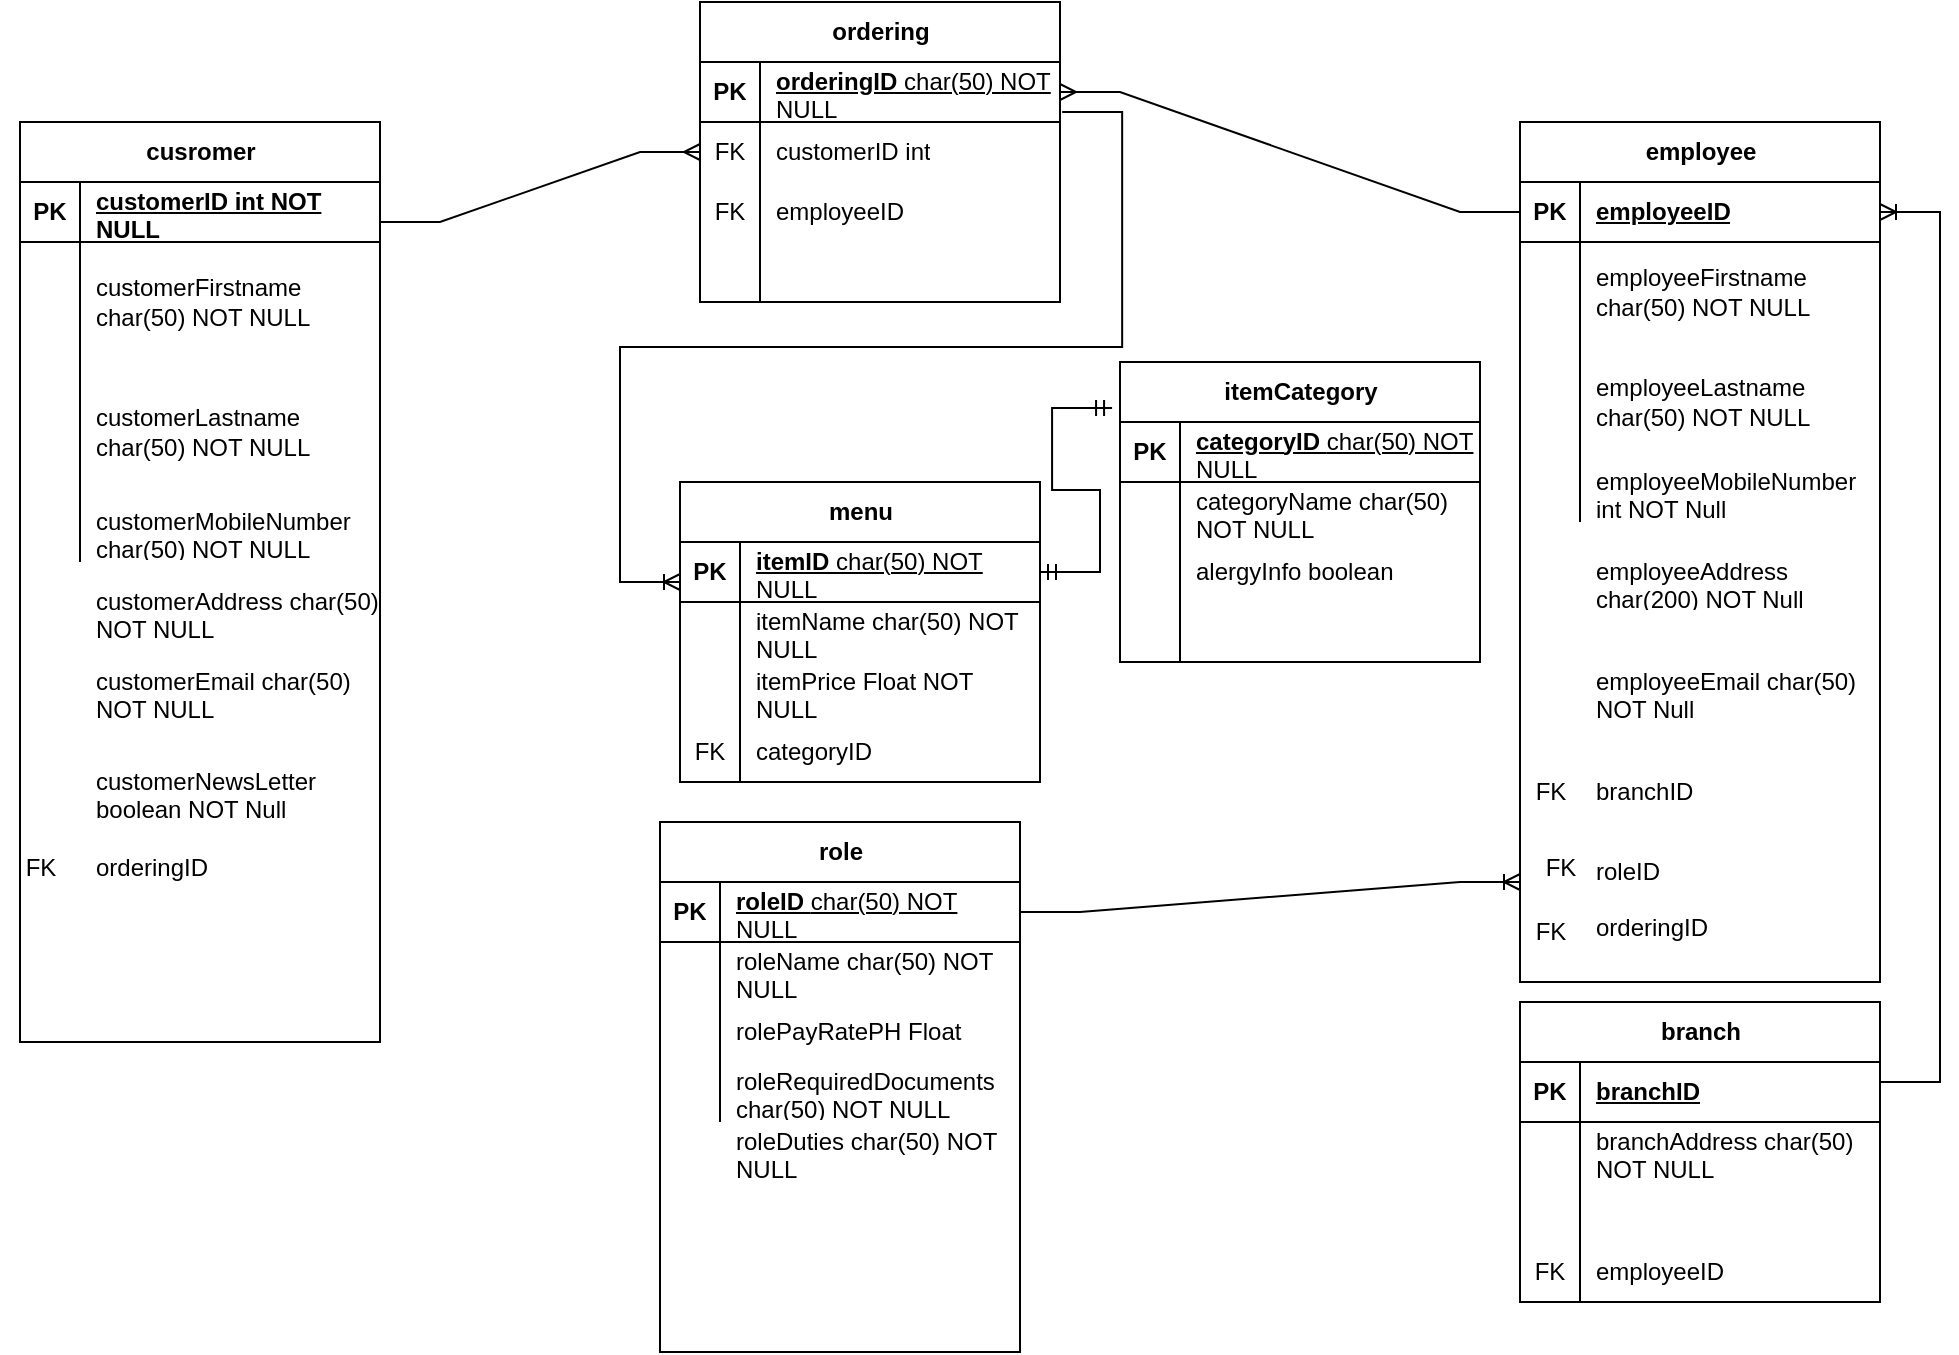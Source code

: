 <mxfile version="24.3.1" type="device" pages="2">
  <diagram name="Page-1" id="Ax_Y17BduhqxdeBTqRZ2">
    <mxGraphModel dx="1537" dy="720" grid="1" gridSize="10" guides="1" tooltips="1" connect="1" arrows="1" fold="1" page="1" pageScale="1" pageWidth="850" pageHeight="1100" math="0" shadow="0">
      <root>
        <mxCell id="0" />
        <mxCell id="1" parent="0" />
        <mxCell id="mBRBnS8g8oZ7MpeqfvtE-1" value="cusromer" style="shape=table;startSize=30;container=1;collapsible=1;childLayout=tableLayout;fixedRows=1;rowLines=0;fontStyle=1;align=center;resizeLast=1;html=1;" parent="1" vertex="1">
          <mxGeometry x="-170" y="80" width="180" height="460" as="geometry" />
        </mxCell>
        <mxCell id="mBRBnS8g8oZ7MpeqfvtE-2" value="" style="shape=tableRow;horizontal=0;startSize=0;swimlaneHead=0;swimlaneBody=0;fillColor=none;collapsible=0;dropTarget=0;points=[[0,0.5],[1,0.5]];portConstraint=eastwest;top=0;left=0;right=0;bottom=1;" parent="mBRBnS8g8oZ7MpeqfvtE-1" vertex="1">
          <mxGeometry y="30" width="180" height="30" as="geometry" />
        </mxCell>
        <mxCell id="mBRBnS8g8oZ7MpeqfvtE-3" value="PK" style="shape=partialRectangle;connectable=0;fillColor=none;top=0;left=0;bottom=0;right=0;fontStyle=1;overflow=hidden;whiteSpace=wrap;html=1;" parent="mBRBnS8g8oZ7MpeqfvtE-2" vertex="1">
          <mxGeometry width="30" height="30" as="geometry">
            <mxRectangle width="30" height="30" as="alternateBounds" />
          </mxGeometry>
        </mxCell>
        <mxCell id="mBRBnS8g8oZ7MpeqfvtE-4" value="customerID int NOT NULL" style="shape=partialRectangle;connectable=0;fillColor=none;top=0;left=0;bottom=0;right=0;align=left;spacingLeft=6;fontStyle=5;overflow=hidden;whiteSpace=wrap;html=1;" parent="mBRBnS8g8oZ7MpeqfvtE-2" vertex="1">
          <mxGeometry x="30" width="150" height="30" as="geometry">
            <mxRectangle width="150" height="30" as="alternateBounds" />
          </mxGeometry>
        </mxCell>
        <mxCell id="mBRBnS8g8oZ7MpeqfvtE-5" value="" style="shape=tableRow;horizontal=0;startSize=0;swimlaneHead=0;swimlaneBody=0;fillColor=none;collapsible=0;dropTarget=0;points=[[0,0.5],[1,0.5]];portConstraint=eastwest;top=0;left=0;right=0;bottom=0;" parent="mBRBnS8g8oZ7MpeqfvtE-1" vertex="1">
          <mxGeometry y="60" width="180" height="60" as="geometry" />
        </mxCell>
        <mxCell id="mBRBnS8g8oZ7MpeqfvtE-6" value="" style="shape=partialRectangle;connectable=0;fillColor=none;top=0;left=0;bottom=0;right=0;editable=1;overflow=hidden;whiteSpace=wrap;html=1;" parent="mBRBnS8g8oZ7MpeqfvtE-5" vertex="1">
          <mxGeometry width="30" height="60" as="geometry">
            <mxRectangle width="30" height="60" as="alternateBounds" />
          </mxGeometry>
        </mxCell>
        <mxCell id="mBRBnS8g8oZ7MpeqfvtE-7" value="customerFirstname char(50) NOT NULL" style="shape=partialRectangle;connectable=0;fillColor=none;top=0;left=0;bottom=0;right=0;align=left;spacingLeft=6;overflow=hidden;whiteSpace=wrap;html=1;" parent="mBRBnS8g8oZ7MpeqfvtE-5" vertex="1">
          <mxGeometry x="30" width="150" height="60" as="geometry">
            <mxRectangle width="150" height="60" as="alternateBounds" />
          </mxGeometry>
        </mxCell>
        <mxCell id="mBRBnS8g8oZ7MpeqfvtE-8" value="" style="shape=tableRow;horizontal=0;startSize=0;swimlaneHead=0;swimlaneBody=0;fillColor=none;collapsible=0;dropTarget=0;points=[[0,0.5],[1,0.5]];portConstraint=eastwest;top=0;left=0;right=0;bottom=0;" parent="mBRBnS8g8oZ7MpeqfvtE-1" vertex="1">
          <mxGeometry y="120" width="180" height="70" as="geometry" />
        </mxCell>
        <mxCell id="mBRBnS8g8oZ7MpeqfvtE-9" value="" style="shape=partialRectangle;connectable=0;fillColor=none;top=0;left=0;bottom=0;right=0;editable=1;overflow=hidden;whiteSpace=wrap;html=1;" parent="mBRBnS8g8oZ7MpeqfvtE-8" vertex="1">
          <mxGeometry width="30" height="70" as="geometry">
            <mxRectangle width="30" height="70" as="alternateBounds" />
          </mxGeometry>
        </mxCell>
        <mxCell id="mBRBnS8g8oZ7MpeqfvtE-10" value="customerLastname char(50) NOT NULL" style="shape=partialRectangle;connectable=0;fillColor=none;top=0;left=0;bottom=0;right=0;align=left;spacingLeft=6;overflow=hidden;whiteSpace=wrap;html=1;" parent="mBRBnS8g8oZ7MpeqfvtE-8" vertex="1">
          <mxGeometry x="30" width="150" height="70" as="geometry">
            <mxRectangle width="150" height="70" as="alternateBounds" />
          </mxGeometry>
        </mxCell>
        <mxCell id="mBRBnS8g8oZ7MpeqfvtE-11" value="" style="shape=tableRow;horizontal=0;startSize=0;swimlaneHead=0;swimlaneBody=0;fillColor=none;collapsible=0;dropTarget=0;points=[[0,0.5],[1,0.5]];portConstraint=eastwest;top=0;left=0;right=0;bottom=0;" parent="mBRBnS8g8oZ7MpeqfvtE-1" vertex="1">
          <mxGeometry y="190" width="180" height="30" as="geometry" />
        </mxCell>
        <mxCell id="mBRBnS8g8oZ7MpeqfvtE-12" value="" style="shape=partialRectangle;connectable=0;fillColor=none;top=0;left=0;bottom=0;right=0;editable=1;overflow=hidden;whiteSpace=wrap;html=1;" parent="mBRBnS8g8oZ7MpeqfvtE-11" vertex="1">
          <mxGeometry width="30" height="30" as="geometry">
            <mxRectangle width="30" height="30" as="alternateBounds" />
          </mxGeometry>
        </mxCell>
        <mxCell id="mBRBnS8g8oZ7MpeqfvtE-13" value="customerMobileNumber char(50) NOT NULL" style="shape=partialRectangle;connectable=0;fillColor=none;top=0;left=0;bottom=0;right=0;align=left;spacingLeft=6;overflow=hidden;whiteSpace=wrap;html=1;" parent="mBRBnS8g8oZ7MpeqfvtE-11" vertex="1">
          <mxGeometry x="30" width="150" height="30" as="geometry">
            <mxRectangle width="150" height="30" as="alternateBounds" />
          </mxGeometry>
        </mxCell>
        <mxCell id="mBRBnS8g8oZ7MpeqfvtE-14" value="ordering" style="shape=table;startSize=30;container=1;collapsible=1;childLayout=tableLayout;fixedRows=1;rowLines=0;fontStyle=1;align=center;resizeLast=1;html=1;" parent="1" vertex="1">
          <mxGeometry x="170" y="20" width="180" height="150" as="geometry" />
        </mxCell>
        <mxCell id="mBRBnS8g8oZ7MpeqfvtE-15" value="" style="shape=tableRow;horizontal=0;startSize=0;swimlaneHead=0;swimlaneBody=0;fillColor=none;collapsible=0;dropTarget=0;points=[[0,0.5],[1,0.5]];portConstraint=eastwest;top=0;left=0;right=0;bottom=1;" parent="mBRBnS8g8oZ7MpeqfvtE-14" vertex="1">
          <mxGeometry y="30" width="180" height="30" as="geometry" />
        </mxCell>
        <mxCell id="mBRBnS8g8oZ7MpeqfvtE-16" value="PK" style="shape=partialRectangle;connectable=0;fillColor=none;top=0;left=0;bottom=0;right=0;fontStyle=1;overflow=hidden;whiteSpace=wrap;html=1;" parent="mBRBnS8g8oZ7MpeqfvtE-15" vertex="1">
          <mxGeometry width="30" height="30" as="geometry">
            <mxRectangle width="30" height="30" as="alternateBounds" />
          </mxGeometry>
        </mxCell>
        <mxCell id="mBRBnS8g8oZ7MpeqfvtE-17" value="orderingID&amp;nbsp;&lt;span style=&quot;font-weight: 400;&quot;&gt;char(50) NOT NULL&lt;/span&gt;" style="shape=partialRectangle;connectable=0;fillColor=none;top=0;left=0;bottom=0;right=0;align=left;spacingLeft=6;fontStyle=5;overflow=hidden;whiteSpace=wrap;html=1;" parent="mBRBnS8g8oZ7MpeqfvtE-15" vertex="1">
          <mxGeometry x="30" width="150" height="30" as="geometry">
            <mxRectangle width="150" height="30" as="alternateBounds" />
          </mxGeometry>
        </mxCell>
        <mxCell id="mBRBnS8g8oZ7MpeqfvtE-18" value="" style="shape=tableRow;horizontal=0;startSize=0;swimlaneHead=0;swimlaneBody=0;fillColor=none;collapsible=0;dropTarget=0;points=[[0,0.5],[1,0.5]];portConstraint=eastwest;top=0;left=0;right=0;bottom=0;" parent="mBRBnS8g8oZ7MpeqfvtE-14" vertex="1">
          <mxGeometry y="60" width="180" height="30" as="geometry" />
        </mxCell>
        <mxCell id="mBRBnS8g8oZ7MpeqfvtE-19" value="FK" style="shape=partialRectangle;connectable=0;fillColor=none;top=0;left=0;bottom=0;right=0;editable=1;overflow=hidden;whiteSpace=wrap;html=1;" parent="mBRBnS8g8oZ7MpeqfvtE-18" vertex="1">
          <mxGeometry width="30" height="30" as="geometry">
            <mxRectangle width="30" height="30" as="alternateBounds" />
          </mxGeometry>
        </mxCell>
        <mxCell id="mBRBnS8g8oZ7MpeqfvtE-20" value="customerID int" style="shape=partialRectangle;connectable=0;fillColor=none;top=0;left=0;bottom=0;right=0;align=left;spacingLeft=6;overflow=hidden;whiteSpace=wrap;html=1;" parent="mBRBnS8g8oZ7MpeqfvtE-18" vertex="1">
          <mxGeometry x="30" width="150" height="30" as="geometry">
            <mxRectangle width="150" height="30" as="alternateBounds" />
          </mxGeometry>
        </mxCell>
        <mxCell id="mBRBnS8g8oZ7MpeqfvtE-21" value="" style="shape=tableRow;horizontal=0;startSize=0;swimlaneHead=0;swimlaneBody=0;fillColor=none;collapsible=0;dropTarget=0;points=[[0,0.5],[1,0.5]];portConstraint=eastwest;top=0;left=0;right=0;bottom=0;" parent="mBRBnS8g8oZ7MpeqfvtE-14" vertex="1">
          <mxGeometry y="90" width="180" height="30" as="geometry" />
        </mxCell>
        <mxCell id="mBRBnS8g8oZ7MpeqfvtE-22" value="FK" style="shape=partialRectangle;connectable=0;fillColor=none;top=0;left=0;bottom=0;right=0;editable=1;overflow=hidden;whiteSpace=wrap;html=1;" parent="mBRBnS8g8oZ7MpeqfvtE-21" vertex="1">
          <mxGeometry width="30" height="30" as="geometry">
            <mxRectangle width="30" height="30" as="alternateBounds" />
          </mxGeometry>
        </mxCell>
        <mxCell id="mBRBnS8g8oZ7MpeqfvtE-23" value="employeeID" style="shape=partialRectangle;connectable=0;fillColor=none;top=0;left=0;bottom=0;right=0;align=left;spacingLeft=6;overflow=hidden;whiteSpace=wrap;html=1;" parent="mBRBnS8g8oZ7MpeqfvtE-21" vertex="1">
          <mxGeometry x="30" width="150" height="30" as="geometry">
            <mxRectangle width="150" height="30" as="alternateBounds" />
          </mxGeometry>
        </mxCell>
        <mxCell id="mBRBnS8g8oZ7MpeqfvtE-24" value="" style="shape=tableRow;horizontal=0;startSize=0;swimlaneHead=0;swimlaneBody=0;fillColor=none;collapsible=0;dropTarget=0;points=[[0,0.5],[1,0.5]];portConstraint=eastwest;top=0;left=0;right=0;bottom=0;" parent="mBRBnS8g8oZ7MpeqfvtE-14" vertex="1">
          <mxGeometry y="120" width="180" height="30" as="geometry" />
        </mxCell>
        <mxCell id="mBRBnS8g8oZ7MpeqfvtE-25" value="" style="shape=partialRectangle;connectable=0;fillColor=none;top=0;left=0;bottom=0;right=0;editable=1;overflow=hidden;whiteSpace=wrap;html=1;" parent="mBRBnS8g8oZ7MpeqfvtE-24" vertex="1">
          <mxGeometry width="30" height="30" as="geometry">
            <mxRectangle width="30" height="30" as="alternateBounds" />
          </mxGeometry>
        </mxCell>
        <mxCell id="mBRBnS8g8oZ7MpeqfvtE-26" value="" style="shape=partialRectangle;connectable=0;fillColor=none;top=0;left=0;bottom=0;right=0;align=left;spacingLeft=6;overflow=hidden;whiteSpace=wrap;html=1;" parent="mBRBnS8g8oZ7MpeqfvtE-24" vertex="1">
          <mxGeometry x="30" width="150" height="30" as="geometry">
            <mxRectangle width="150" height="30" as="alternateBounds" />
          </mxGeometry>
        </mxCell>
        <mxCell id="mBRBnS8g8oZ7MpeqfvtE-27" value="employee" style="shape=table;startSize=30;container=1;collapsible=1;childLayout=tableLayout;fixedRows=1;rowLines=0;fontStyle=1;align=center;resizeLast=1;html=1;" parent="1" vertex="1">
          <mxGeometry x="580" y="80" width="180" height="430" as="geometry" />
        </mxCell>
        <mxCell id="mBRBnS8g8oZ7MpeqfvtE-28" value="" style="shape=tableRow;horizontal=0;startSize=0;swimlaneHead=0;swimlaneBody=0;fillColor=none;collapsible=0;dropTarget=0;points=[[0,0.5],[1,0.5]];portConstraint=eastwest;top=0;left=0;right=0;bottom=1;" parent="mBRBnS8g8oZ7MpeqfvtE-27" vertex="1">
          <mxGeometry y="30" width="180" height="30" as="geometry" />
        </mxCell>
        <mxCell id="mBRBnS8g8oZ7MpeqfvtE-29" value="PK" style="shape=partialRectangle;connectable=0;fillColor=none;top=0;left=0;bottom=0;right=0;fontStyle=1;overflow=hidden;whiteSpace=wrap;html=1;" parent="mBRBnS8g8oZ7MpeqfvtE-28" vertex="1">
          <mxGeometry width="30" height="30" as="geometry">
            <mxRectangle width="30" height="30" as="alternateBounds" />
          </mxGeometry>
        </mxCell>
        <mxCell id="mBRBnS8g8oZ7MpeqfvtE-30" value="employeeID" style="shape=partialRectangle;connectable=0;fillColor=none;top=0;left=0;bottom=0;right=0;align=left;spacingLeft=6;fontStyle=5;overflow=hidden;whiteSpace=wrap;html=1;" parent="mBRBnS8g8oZ7MpeqfvtE-28" vertex="1">
          <mxGeometry x="30" width="150" height="30" as="geometry">
            <mxRectangle width="150" height="30" as="alternateBounds" />
          </mxGeometry>
        </mxCell>
        <mxCell id="mBRBnS8g8oZ7MpeqfvtE-31" value="" style="shape=tableRow;horizontal=0;startSize=0;swimlaneHead=0;swimlaneBody=0;fillColor=none;collapsible=0;dropTarget=0;points=[[0,0.5],[1,0.5]];portConstraint=eastwest;top=0;left=0;right=0;bottom=0;" parent="mBRBnS8g8oZ7MpeqfvtE-27" vertex="1">
          <mxGeometry y="60" width="180" height="50" as="geometry" />
        </mxCell>
        <mxCell id="mBRBnS8g8oZ7MpeqfvtE-32" value="" style="shape=partialRectangle;connectable=0;fillColor=none;top=0;left=0;bottom=0;right=0;editable=1;overflow=hidden;whiteSpace=wrap;html=1;" parent="mBRBnS8g8oZ7MpeqfvtE-31" vertex="1">
          <mxGeometry width="30" height="50" as="geometry">
            <mxRectangle width="30" height="50" as="alternateBounds" />
          </mxGeometry>
        </mxCell>
        <mxCell id="mBRBnS8g8oZ7MpeqfvtE-33" value="employeeFirstname char(50) NOT NULL" style="shape=partialRectangle;connectable=0;fillColor=none;top=0;left=0;bottom=0;right=0;align=left;spacingLeft=6;overflow=hidden;whiteSpace=wrap;html=1;" parent="mBRBnS8g8oZ7MpeqfvtE-31" vertex="1">
          <mxGeometry x="30" width="150" height="50" as="geometry">
            <mxRectangle width="150" height="50" as="alternateBounds" />
          </mxGeometry>
        </mxCell>
        <mxCell id="mBRBnS8g8oZ7MpeqfvtE-34" value="" style="shape=tableRow;horizontal=0;startSize=0;swimlaneHead=0;swimlaneBody=0;fillColor=none;collapsible=0;dropTarget=0;points=[[0,0.5],[1,0.5]];portConstraint=eastwest;top=0;left=0;right=0;bottom=0;" parent="mBRBnS8g8oZ7MpeqfvtE-27" vertex="1">
          <mxGeometry y="110" width="180" height="60" as="geometry" />
        </mxCell>
        <mxCell id="mBRBnS8g8oZ7MpeqfvtE-35" value="" style="shape=partialRectangle;connectable=0;fillColor=none;top=0;left=0;bottom=0;right=0;editable=1;overflow=hidden;whiteSpace=wrap;html=1;" parent="mBRBnS8g8oZ7MpeqfvtE-34" vertex="1">
          <mxGeometry width="30" height="60" as="geometry">
            <mxRectangle width="30" height="60" as="alternateBounds" />
          </mxGeometry>
        </mxCell>
        <mxCell id="mBRBnS8g8oZ7MpeqfvtE-36" value="employeeLastname char(50) NOT NULL" style="shape=partialRectangle;connectable=0;fillColor=none;top=0;left=0;bottom=0;right=0;align=left;spacingLeft=6;overflow=hidden;whiteSpace=wrap;html=1;" parent="mBRBnS8g8oZ7MpeqfvtE-34" vertex="1">
          <mxGeometry x="30" width="150" height="60" as="geometry">
            <mxRectangle width="150" height="60" as="alternateBounds" />
          </mxGeometry>
        </mxCell>
        <mxCell id="mBRBnS8g8oZ7MpeqfvtE-37" value="" style="shape=tableRow;horizontal=0;startSize=0;swimlaneHead=0;swimlaneBody=0;fillColor=none;collapsible=0;dropTarget=0;points=[[0,0.5],[1,0.5]];portConstraint=eastwest;top=0;left=0;right=0;bottom=0;" parent="mBRBnS8g8oZ7MpeqfvtE-27" vertex="1">
          <mxGeometry y="170" width="180" height="30" as="geometry" />
        </mxCell>
        <mxCell id="mBRBnS8g8oZ7MpeqfvtE-38" value="" style="shape=partialRectangle;connectable=0;fillColor=none;top=0;left=0;bottom=0;right=0;editable=1;overflow=hidden;whiteSpace=wrap;html=1;" parent="mBRBnS8g8oZ7MpeqfvtE-37" vertex="1">
          <mxGeometry width="30" height="30" as="geometry">
            <mxRectangle width="30" height="30" as="alternateBounds" />
          </mxGeometry>
        </mxCell>
        <mxCell id="mBRBnS8g8oZ7MpeqfvtE-39" value="employeeMobileNumber int NOT Null" style="shape=partialRectangle;connectable=0;fillColor=none;top=0;left=0;bottom=0;right=0;align=left;spacingLeft=6;overflow=hidden;whiteSpace=wrap;html=1;" parent="mBRBnS8g8oZ7MpeqfvtE-37" vertex="1">
          <mxGeometry x="30" width="150" height="30" as="geometry">
            <mxRectangle width="150" height="30" as="alternateBounds" />
          </mxGeometry>
        </mxCell>
        <mxCell id="mBRBnS8g8oZ7MpeqfvtE-43" value="" style="edgeStyle=entityRelationEdgeStyle;fontSize=12;html=1;endArrow=ERmany;rounded=0;" parent="1" target="mBRBnS8g8oZ7MpeqfvtE-18" edge="1">
          <mxGeometry width="100" height="100" relative="1" as="geometry">
            <mxPoint x="10" y="130" as="sourcePoint" />
            <mxPoint x="110" y="30" as="targetPoint" />
          </mxGeometry>
        </mxCell>
        <mxCell id="mBRBnS8g8oZ7MpeqfvtE-44" value="" style="edgeStyle=entityRelationEdgeStyle;fontSize=12;html=1;endArrow=ERmany;rounded=0;entryX=1;entryY=0.5;entryDx=0;entryDy=0;exitX=0;exitY=0.5;exitDx=0;exitDy=0;" parent="1" source="mBRBnS8g8oZ7MpeqfvtE-28" target="mBRBnS8g8oZ7MpeqfvtE-15" edge="1">
          <mxGeometry width="100" height="100" relative="1" as="geometry">
            <mxPoint x="390" y="130" as="sourcePoint" />
            <mxPoint x="550" y="155" as="targetPoint" />
          </mxGeometry>
        </mxCell>
        <mxCell id="mBRBnS8g8oZ7MpeqfvtE-45" value="branch" style="shape=table;startSize=30;container=1;collapsible=1;childLayout=tableLayout;fixedRows=1;rowLines=0;fontStyle=1;align=center;resizeLast=1;html=1;" parent="1" vertex="1">
          <mxGeometry x="580" y="520" width="180" height="150" as="geometry" />
        </mxCell>
        <mxCell id="mBRBnS8g8oZ7MpeqfvtE-46" value="" style="shape=tableRow;horizontal=0;startSize=0;swimlaneHead=0;swimlaneBody=0;fillColor=none;collapsible=0;dropTarget=0;points=[[0,0.5],[1,0.5]];portConstraint=eastwest;top=0;left=0;right=0;bottom=1;" parent="mBRBnS8g8oZ7MpeqfvtE-45" vertex="1">
          <mxGeometry y="30" width="180" height="30" as="geometry" />
        </mxCell>
        <mxCell id="mBRBnS8g8oZ7MpeqfvtE-47" value="PK" style="shape=partialRectangle;connectable=0;fillColor=none;top=0;left=0;bottom=0;right=0;fontStyle=1;overflow=hidden;whiteSpace=wrap;html=1;" parent="mBRBnS8g8oZ7MpeqfvtE-46" vertex="1">
          <mxGeometry width="30" height="30" as="geometry">
            <mxRectangle width="30" height="30" as="alternateBounds" />
          </mxGeometry>
        </mxCell>
        <mxCell id="mBRBnS8g8oZ7MpeqfvtE-48" value="branchID" style="shape=partialRectangle;connectable=0;fillColor=none;top=0;left=0;bottom=0;right=0;align=left;spacingLeft=6;fontStyle=5;overflow=hidden;whiteSpace=wrap;html=1;" parent="mBRBnS8g8oZ7MpeqfvtE-46" vertex="1">
          <mxGeometry x="30" width="150" height="30" as="geometry">
            <mxRectangle width="150" height="30" as="alternateBounds" />
          </mxGeometry>
        </mxCell>
        <mxCell id="mBRBnS8g8oZ7MpeqfvtE-49" value="" style="shape=tableRow;horizontal=0;startSize=0;swimlaneHead=0;swimlaneBody=0;fillColor=none;collapsible=0;dropTarget=0;points=[[0,0.5],[1,0.5]];portConstraint=eastwest;top=0;left=0;right=0;bottom=0;" parent="mBRBnS8g8oZ7MpeqfvtE-45" vertex="1">
          <mxGeometry y="60" width="180" height="30" as="geometry" />
        </mxCell>
        <mxCell id="mBRBnS8g8oZ7MpeqfvtE-50" value="" style="shape=partialRectangle;connectable=0;fillColor=none;top=0;left=0;bottom=0;right=0;editable=1;overflow=hidden;whiteSpace=wrap;html=1;" parent="mBRBnS8g8oZ7MpeqfvtE-49" vertex="1">
          <mxGeometry width="30" height="30" as="geometry">
            <mxRectangle width="30" height="30" as="alternateBounds" />
          </mxGeometry>
        </mxCell>
        <mxCell id="mBRBnS8g8oZ7MpeqfvtE-51" value="branchAddress char(50) NOT NULL" style="shape=partialRectangle;connectable=0;fillColor=none;top=0;left=0;bottom=0;right=0;align=left;spacingLeft=6;overflow=hidden;whiteSpace=wrap;html=1;" parent="mBRBnS8g8oZ7MpeqfvtE-49" vertex="1">
          <mxGeometry x="30" width="150" height="30" as="geometry">
            <mxRectangle width="150" height="30" as="alternateBounds" />
          </mxGeometry>
        </mxCell>
        <mxCell id="mBRBnS8g8oZ7MpeqfvtE-52" value="" style="shape=tableRow;horizontal=0;startSize=0;swimlaneHead=0;swimlaneBody=0;fillColor=none;collapsible=0;dropTarget=0;points=[[0,0.5],[1,0.5]];portConstraint=eastwest;top=0;left=0;right=0;bottom=0;" parent="mBRBnS8g8oZ7MpeqfvtE-45" vertex="1">
          <mxGeometry y="90" width="180" height="30" as="geometry" />
        </mxCell>
        <mxCell id="mBRBnS8g8oZ7MpeqfvtE-53" value="" style="shape=partialRectangle;connectable=0;fillColor=none;top=0;left=0;bottom=0;right=0;editable=1;overflow=hidden;whiteSpace=wrap;html=1;" parent="mBRBnS8g8oZ7MpeqfvtE-52" vertex="1">
          <mxGeometry width="30" height="30" as="geometry">
            <mxRectangle width="30" height="30" as="alternateBounds" />
          </mxGeometry>
        </mxCell>
        <mxCell id="mBRBnS8g8oZ7MpeqfvtE-54" value="" style="shape=partialRectangle;connectable=0;fillColor=none;top=0;left=0;bottom=0;right=0;align=left;spacingLeft=6;overflow=hidden;whiteSpace=wrap;html=1;" parent="mBRBnS8g8oZ7MpeqfvtE-52" vertex="1">
          <mxGeometry x="30" width="150" height="30" as="geometry">
            <mxRectangle width="150" height="30" as="alternateBounds" />
          </mxGeometry>
        </mxCell>
        <mxCell id="mBRBnS8g8oZ7MpeqfvtE-55" value="" style="shape=tableRow;horizontal=0;startSize=0;swimlaneHead=0;swimlaneBody=0;fillColor=none;collapsible=0;dropTarget=0;points=[[0,0.5],[1,0.5]];portConstraint=eastwest;top=0;left=0;right=0;bottom=0;" parent="mBRBnS8g8oZ7MpeqfvtE-45" vertex="1">
          <mxGeometry y="120" width="180" height="30" as="geometry" />
        </mxCell>
        <mxCell id="mBRBnS8g8oZ7MpeqfvtE-56" value="FK" style="shape=partialRectangle;connectable=0;fillColor=none;top=0;left=0;bottom=0;right=0;editable=1;overflow=hidden;whiteSpace=wrap;html=1;" parent="mBRBnS8g8oZ7MpeqfvtE-55" vertex="1">
          <mxGeometry width="30" height="30" as="geometry">
            <mxRectangle width="30" height="30" as="alternateBounds" />
          </mxGeometry>
        </mxCell>
        <mxCell id="mBRBnS8g8oZ7MpeqfvtE-57" value="employeeID" style="shape=partialRectangle;connectable=0;fillColor=none;top=0;left=0;bottom=0;right=0;align=left;spacingLeft=6;overflow=hidden;whiteSpace=wrap;html=1;" parent="mBRBnS8g8oZ7MpeqfvtE-55" vertex="1">
          <mxGeometry x="30" width="150" height="30" as="geometry">
            <mxRectangle width="150" height="30" as="alternateBounds" />
          </mxGeometry>
        </mxCell>
        <mxCell id="mBRBnS8g8oZ7MpeqfvtE-58" value="" style="edgeStyle=entityRelationEdgeStyle;fontSize=12;html=1;endArrow=ERoneToMany;rounded=0;entryX=1;entryY=0.5;entryDx=0;entryDy=0;" parent="1" target="mBRBnS8g8oZ7MpeqfvtE-28" edge="1">
          <mxGeometry width="100" height="100" relative="1" as="geometry">
            <mxPoint x="760" y="560" as="sourcePoint" />
            <mxPoint x="800" y="140" as="targetPoint" />
            <Array as="points">
              <mxPoint x="890" y="390" />
              <mxPoint x="860" y="385" />
              <mxPoint x="780" y="220" />
              <mxPoint x="810" y="280" />
              <mxPoint x="850" y="375" />
              <mxPoint x="830" y="210" />
              <mxPoint x="820" y="210" />
              <mxPoint x="870" y="225" />
              <mxPoint x="890" y="380" />
            </Array>
          </mxGeometry>
        </mxCell>
        <mxCell id="mBRBnS8g8oZ7MpeqfvtE-59" value="role" style="shape=table;startSize=30;container=1;collapsible=1;childLayout=tableLayout;fixedRows=1;rowLines=0;fontStyle=1;align=center;resizeLast=1;html=1;" parent="1" vertex="1">
          <mxGeometry x="150" y="430" width="180" height="265" as="geometry" />
        </mxCell>
        <mxCell id="mBRBnS8g8oZ7MpeqfvtE-60" value="" style="shape=tableRow;horizontal=0;startSize=0;swimlaneHead=0;swimlaneBody=0;fillColor=none;collapsible=0;dropTarget=0;points=[[0,0.5],[1,0.5]];portConstraint=eastwest;top=0;left=0;right=0;bottom=1;" parent="mBRBnS8g8oZ7MpeqfvtE-59" vertex="1">
          <mxGeometry y="30" width="180" height="30" as="geometry" />
        </mxCell>
        <mxCell id="mBRBnS8g8oZ7MpeqfvtE-61" value="PK" style="shape=partialRectangle;connectable=0;fillColor=none;top=0;left=0;bottom=0;right=0;fontStyle=1;overflow=hidden;whiteSpace=wrap;html=1;" parent="mBRBnS8g8oZ7MpeqfvtE-60" vertex="1">
          <mxGeometry width="30" height="30" as="geometry">
            <mxRectangle width="30" height="30" as="alternateBounds" />
          </mxGeometry>
        </mxCell>
        <mxCell id="mBRBnS8g8oZ7MpeqfvtE-62" value="roleID&amp;nbsp;&lt;span style=&quot;font-weight: 400;&quot;&gt;char(50) NOT NULL&lt;/span&gt;" style="shape=partialRectangle;connectable=0;fillColor=none;top=0;left=0;bottom=0;right=0;align=left;spacingLeft=6;fontStyle=5;overflow=hidden;whiteSpace=wrap;html=1;" parent="mBRBnS8g8oZ7MpeqfvtE-60" vertex="1">
          <mxGeometry x="30" width="150" height="30" as="geometry">
            <mxRectangle width="150" height="30" as="alternateBounds" />
          </mxGeometry>
        </mxCell>
        <mxCell id="mBRBnS8g8oZ7MpeqfvtE-63" value="" style="shape=tableRow;horizontal=0;startSize=0;swimlaneHead=0;swimlaneBody=0;fillColor=none;collapsible=0;dropTarget=0;points=[[0,0.5],[1,0.5]];portConstraint=eastwest;top=0;left=0;right=0;bottom=0;" parent="mBRBnS8g8oZ7MpeqfvtE-59" vertex="1">
          <mxGeometry y="60" width="180" height="30" as="geometry" />
        </mxCell>
        <mxCell id="mBRBnS8g8oZ7MpeqfvtE-64" value="" style="shape=partialRectangle;connectable=0;fillColor=none;top=0;left=0;bottom=0;right=0;editable=1;overflow=hidden;whiteSpace=wrap;html=1;" parent="mBRBnS8g8oZ7MpeqfvtE-63" vertex="1">
          <mxGeometry width="30" height="30" as="geometry">
            <mxRectangle width="30" height="30" as="alternateBounds" />
          </mxGeometry>
        </mxCell>
        <mxCell id="mBRBnS8g8oZ7MpeqfvtE-65" value="roleName char(50) NOT NULL" style="shape=partialRectangle;connectable=0;fillColor=none;top=0;left=0;bottom=0;right=0;align=left;spacingLeft=6;overflow=hidden;whiteSpace=wrap;html=1;" parent="mBRBnS8g8oZ7MpeqfvtE-63" vertex="1">
          <mxGeometry x="30" width="150" height="30" as="geometry">
            <mxRectangle width="150" height="30" as="alternateBounds" />
          </mxGeometry>
        </mxCell>
        <mxCell id="mBRBnS8g8oZ7MpeqfvtE-66" value="" style="shape=tableRow;horizontal=0;startSize=0;swimlaneHead=0;swimlaneBody=0;fillColor=none;collapsible=0;dropTarget=0;points=[[0,0.5],[1,0.5]];portConstraint=eastwest;top=0;left=0;right=0;bottom=0;" parent="mBRBnS8g8oZ7MpeqfvtE-59" vertex="1">
          <mxGeometry y="90" width="180" height="30" as="geometry" />
        </mxCell>
        <mxCell id="mBRBnS8g8oZ7MpeqfvtE-67" value="" style="shape=partialRectangle;connectable=0;fillColor=none;top=0;left=0;bottom=0;right=0;editable=1;overflow=hidden;whiteSpace=wrap;html=1;" parent="mBRBnS8g8oZ7MpeqfvtE-66" vertex="1">
          <mxGeometry width="30" height="30" as="geometry">
            <mxRectangle width="30" height="30" as="alternateBounds" />
          </mxGeometry>
        </mxCell>
        <mxCell id="mBRBnS8g8oZ7MpeqfvtE-68" value="rolePayRatePH Float" style="shape=partialRectangle;connectable=0;fillColor=none;top=0;left=0;bottom=0;right=0;align=left;spacingLeft=6;overflow=hidden;whiteSpace=wrap;html=1;" parent="mBRBnS8g8oZ7MpeqfvtE-66" vertex="1">
          <mxGeometry x="30" width="150" height="30" as="geometry">
            <mxRectangle width="150" height="30" as="alternateBounds" />
          </mxGeometry>
        </mxCell>
        <mxCell id="mBRBnS8g8oZ7MpeqfvtE-69" value="" style="shape=tableRow;horizontal=0;startSize=0;swimlaneHead=0;swimlaneBody=0;fillColor=none;collapsible=0;dropTarget=0;points=[[0,0.5],[1,0.5]];portConstraint=eastwest;top=0;left=0;right=0;bottom=0;" parent="mBRBnS8g8oZ7MpeqfvtE-59" vertex="1">
          <mxGeometry y="120" width="180" height="30" as="geometry" />
        </mxCell>
        <mxCell id="mBRBnS8g8oZ7MpeqfvtE-70" value="" style="shape=partialRectangle;connectable=0;fillColor=none;top=0;left=0;bottom=0;right=0;editable=1;overflow=hidden;whiteSpace=wrap;html=1;" parent="mBRBnS8g8oZ7MpeqfvtE-69" vertex="1">
          <mxGeometry width="30" height="30" as="geometry">
            <mxRectangle width="30" height="30" as="alternateBounds" />
          </mxGeometry>
        </mxCell>
        <mxCell id="mBRBnS8g8oZ7MpeqfvtE-71" value="roleRequiredDocuments char(50) NOT NULL" style="shape=partialRectangle;connectable=0;fillColor=none;top=0;left=0;bottom=0;right=0;align=left;spacingLeft=6;overflow=hidden;whiteSpace=wrap;html=1;" parent="mBRBnS8g8oZ7MpeqfvtE-69" vertex="1">
          <mxGeometry x="30" width="150" height="30" as="geometry">
            <mxRectangle width="150" height="30" as="alternateBounds" />
          </mxGeometry>
        </mxCell>
        <mxCell id="mBRBnS8g8oZ7MpeqfvtE-72" value="" style="shape=tableRow;horizontal=0;startSize=0;swimlaneHead=0;swimlaneBody=0;fillColor=none;collapsible=0;dropTarget=0;points=[[0,0.5],[1,0.5]];portConstraint=eastwest;top=0;left=0;right=0;bottom=0;" parent="1" vertex="1">
          <mxGeometry x="-70" y="340" width="180" height="30" as="geometry" />
        </mxCell>
        <mxCell id="mBRBnS8g8oZ7MpeqfvtE-73" value="" style="shape=partialRectangle;connectable=0;fillColor=none;top=0;left=0;bottom=0;right=0;editable=1;overflow=hidden;whiteSpace=wrap;html=1;" parent="mBRBnS8g8oZ7MpeqfvtE-72" vertex="1">
          <mxGeometry width="30" height="30" as="geometry">
            <mxRectangle width="30" height="30" as="alternateBounds" />
          </mxGeometry>
        </mxCell>
        <mxCell id="mBRBnS8g8oZ7MpeqfvtE-74" value="customerAddress char(50) NOT NULL" style="shape=partialRectangle;connectable=0;fillColor=none;top=0;left=0;bottom=0;right=0;align=left;spacingLeft=6;overflow=hidden;whiteSpace=wrap;html=1;" parent="1" vertex="1">
          <mxGeometry x="-140" y="310" width="150" height="30" as="geometry">
            <mxRectangle width="150" height="30" as="alternateBounds" />
          </mxGeometry>
        </mxCell>
        <mxCell id="mBRBnS8g8oZ7MpeqfvtE-75" value="customerEmail char(50) NOT NULL" style="shape=partialRectangle;connectable=0;fillColor=none;top=0;left=0;bottom=0;right=0;align=left;spacingLeft=6;overflow=hidden;whiteSpace=wrap;html=1;" parent="1" vertex="1">
          <mxGeometry x="-140" y="350" width="150" height="30" as="geometry">
            <mxRectangle width="150" height="30" as="alternateBounds" />
          </mxGeometry>
        </mxCell>
        <mxCell id="mBRBnS8g8oZ7MpeqfvtE-77" value="customerNewsLetter boolean NOT Null" style="shape=partialRectangle;connectable=0;fillColor=none;top=0;left=0;bottom=0;right=0;align=left;spacingLeft=6;overflow=hidden;whiteSpace=wrap;html=1;" parent="1" vertex="1">
          <mxGeometry x="-140" y="400" width="150" height="30" as="geometry">
            <mxRectangle width="150" height="30" as="alternateBounds" />
          </mxGeometry>
        </mxCell>
        <mxCell id="mBRBnS8g8oZ7MpeqfvtE-84" value="employeeAddress char(200) NOT Null" style="shape=partialRectangle;connectable=0;fillColor=none;top=0;left=0;bottom=0;right=0;align=left;spacingLeft=6;overflow=hidden;whiteSpace=wrap;html=1;" parent="1" vertex="1">
          <mxGeometry x="610" y="295" width="150" height="30" as="geometry">
            <mxRectangle width="150" height="30" as="alternateBounds" />
          </mxGeometry>
        </mxCell>
        <mxCell id="mBRBnS8g8oZ7MpeqfvtE-85" value="employeeEmail char(50) NOT Null" style="shape=partialRectangle;connectable=0;fillColor=none;top=0;left=0;bottom=0;right=0;align=left;spacingLeft=6;overflow=hidden;whiteSpace=wrap;html=1;" parent="1" vertex="1">
          <mxGeometry x="610" y="350" width="150" height="30" as="geometry">
            <mxRectangle width="150" height="30" as="alternateBounds" />
          </mxGeometry>
        </mxCell>
        <mxCell id="mBRBnS8g8oZ7MpeqfvtE-86" value="branchID" style="shape=partialRectangle;connectable=0;fillColor=none;top=0;left=0;bottom=0;right=0;align=left;spacingLeft=6;overflow=hidden;whiteSpace=wrap;html=1;" parent="1" vertex="1">
          <mxGeometry x="610" y="400" width="150" height="30" as="geometry">
            <mxRectangle width="150" height="30" as="alternateBounds" />
          </mxGeometry>
        </mxCell>
        <mxCell id="mBRBnS8g8oZ7MpeqfvtE-87" value="roleDuties char(50) NOT NULL" style="shape=partialRectangle;connectable=0;fillColor=none;top=0;left=0;bottom=0;right=0;align=left;spacingLeft=6;overflow=hidden;whiteSpace=wrap;html=1;" parent="1" vertex="1">
          <mxGeometry x="180" y="580" width="150" height="30" as="geometry">
            <mxRectangle width="150" height="30" as="alternateBounds" />
          </mxGeometry>
        </mxCell>
        <mxCell id="mBRBnS8g8oZ7MpeqfvtE-89" value="roleID" style="shape=partialRectangle;connectable=0;fillColor=none;top=0;left=0;bottom=0;right=0;align=left;spacingLeft=6;overflow=hidden;whiteSpace=wrap;html=1;" parent="1" vertex="1">
          <mxGeometry x="610" y="440" width="150" height="30" as="geometry">
            <mxRectangle width="150" height="30" as="alternateBounds" />
          </mxGeometry>
        </mxCell>
        <mxCell id="mBRBnS8g8oZ7MpeqfvtE-90" value="" style="edgeStyle=entityRelationEdgeStyle;fontSize=12;html=1;endArrow=ERoneToMany;rounded=0;exitX=1;exitY=0.5;exitDx=0;exitDy=0;" parent="1" source="mBRBnS8g8oZ7MpeqfvtE-60" edge="1">
          <mxGeometry width="100" height="100" relative="1" as="geometry">
            <mxPoint x="320" y="470" as="sourcePoint" />
            <mxPoint x="580" y="460" as="targetPoint" />
            <Array as="points">
              <mxPoint x="200" y="460" />
            </Array>
          </mxGeometry>
        </mxCell>
        <mxCell id="mBRBnS8g8oZ7MpeqfvtE-91" value="menu" style="shape=table;startSize=30;container=1;collapsible=1;childLayout=tableLayout;fixedRows=1;rowLines=0;fontStyle=1;align=center;resizeLast=1;html=1;" parent="1" vertex="1">
          <mxGeometry x="160" y="260" width="180" height="150" as="geometry" />
        </mxCell>
        <mxCell id="mBRBnS8g8oZ7MpeqfvtE-92" value="" style="shape=tableRow;horizontal=0;startSize=0;swimlaneHead=0;swimlaneBody=0;fillColor=none;collapsible=0;dropTarget=0;points=[[0,0.5],[1,0.5]];portConstraint=eastwest;top=0;left=0;right=0;bottom=1;" parent="mBRBnS8g8oZ7MpeqfvtE-91" vertex="1">
          <mxGeometry y="30" width="180" height="30" as="geometry" />
        </mxCell>
        <mxCell id="mBRBnS8g8oZ7MpeqfvtE-93" value="PK" style="shape=partialRectangle;connectable=0;fillColor=none;top=0;left=0;bottom=0;right=0;fontStyle=1;overflow=hidden;whiteSpace=wrap;html=1;" parent="mBRBnS8g8oZ7MpeqfvtE-92" vertex="1">
          <mxGeometry width="30" height="30" as="geometry">
            <mxRectangle width="30" height="30" as="alternateBounds" />
          </mxGeometry>
        </mxCell>
        <mxCell id="mBRBnS8g8oZ7MpeqfvtE-94" value="itemID&amp;nbsp;&lt;span style=&quot;font-weight: 400;&quot;&gt;char(50) NOT NULL&lt;/span&gt;" style="shape=partialRectangle;connectable=0;fillColor=none;top=0;left=0;bottom=0;right=0;align=left;spacingLeft=6;fontStyle=5;overflow=hidden;whiteSpace=wrap;html=1;" parent="mBRBnS8g8oZ7MpeqfvtE-92" vertex="1">
          <mxGeometry x="30" width="150" height="30" as="geometry">
            <mxRectangle width="150" height="30" as="alternateBounds" />
          </mxGeometry>
        </mxCell>
        <mxCell id="mBRBnS8g8oZ7MpeqfvtE-95" value="" style="shape=tableRow;horizontal=0;startSize=0;swimlaneHead=0;swimlaneBody=0;fillColor=none;collapsible=0;dropTarget=0;points=[[0,0.5],[1,0.5]];portConstraint=eastwest;top=0;left=0;right=0;bottom=0;" parent="mBRBnS8g8oZ7MpeqfvtE-91" vertex="1">
          <mxGeometry y="60" width="180" height="30" as="geometry" />
        </mxCell>
        <mxCell id="mBRBnS8g8oZ7MpeqfvtE-96" value="" style="shape=partialRectangle;connectable=0;fillColor=none;top=0;left=0;bottom=0;right=0;editable=1;overflow=hidden;whiteSpace=wrap;html=1;" parent="mBRBnS8g8oZ7MpeqfvtE-95" vertex="1">
          <mxGeometry width="30" height="30" as="geometry">
            <mxRectangle width="30" height="30" as="alternateBounds" />
          </mxGeometry>
        </mxCell>
        <mxCell id="mBRBnS8g8oZ7MpeqfvtE-97" value="itemName char(50) NOT NULL" style="shape=partialRectangle;connectable=0;fillColor=none;top=0;left=0;bottom=0;right=0;align=left;spacingLeft=6;overflow=hidden;whiteSpace=wrap;html=1;" parent="mBRBnS8g8oZ7MpeqfvtE-95" vertex="1">
          <mxGeometry x="30" width="150" height="30" as="geometry">
            <mxRectangle width="150" height="30" as="alternateBounds" />
          </mxGeometry>
        </mxCell>
        <mxCell id="mBRBnS8g8oZ7MpeqfvtE-98" value="" style="shape=tableRow;horizontal=0;startSize=0;swimlaneHead=0;swimlaneBody=0;fillColor=none;collapsible=0;dropTarget=0;points=[[0,0.5],[1,0.5]];portConstraint=eastwest;top=0;left=0;right=0;bottom=0;" parent="mBRBnS8g8oZ7MpeqfvtE-91" vertex="1">
          <mxGeometry y="90" width="180" height="30" as="geometry" />
        </mxCell>
        <mxCell id="mBRBnS8g8oZ7MpeqfvtE-99" value="" style="shape=partialRectangle;connectable=0;fillColor=none;top=0;left=0;bottom=0;right=0;editable=1;overflow=hidden;whiteSpace=wrap;html=1;" parent="mBRBnS8g8oZ7MpeqfvtE-98" vertex="1">
          <mxGeometry width="30" height="30" as="geometry">
            <mxRectangle width="30" height="30" as="alternateBounds" />
          </mxGeometry>
        </mxCell>
        <mxCell id="mBRBnS8g8oZ7MpeqfvtE-100" value="itemPrice Float NOT NULL" style="shape=partialRectangle;connectable=0;fillColor=none;top=0;left=0;bottom=0;right=0;align=left;spacingLeft=6;overflow=hidden;whiteSpace=wrap;html=1;" parent="mBRBnS8g8oZ7MpeqfvtE-98" vertex="1">
          <mxGeometry x="30" width="150" height="30" as="geometry">
            <mxRectangle width="150" height="30" as="alternateBounds" />
          </mxGeometry>
        </mxCell>
        <mxCell id="mBRBnS8g8oZ7MpeqfvtE-101" value="" style="shape=tableRow;horizontal=0;startSize=0;swimlaneHead=0;swimlaneBody=0;fillColor=none;collapsible=0;dropTarget=0;points=[[0,0.5],[1,0.5]];portConstraint=eastwest;top=0;left=0;right=0;bottom=0;" parent="mBRBnS8g8oZ7MpeqfvtE-91" vertex="1">
          <mxGeometry y="120" width="180" height="30" as="geometry" />
        </mxCell>
        <mxCell id="mBRBnS8g8oZ7MpeqfvtE-102" value="FK" style="shape=partialRectangle;connectable=0;fillColor=none;top=0;left=0;bottom=0;right=0;editable=1;overflow=hidden;whiteSpace=wrap;html=1;" parent="mBRBnS8g8oZ7MpeqfvtE-101" vertex="1">
          <mxGeometry width="30" height="30" as="geometry">
            <mxRectangle width="30" height="30" as="alternateBounds" />
          </mxGeometry>
        </mxCell>
        <mxCell id="mBRBnS8g8oZ7MpeqfvtE-103" value="categoryID" style="shape=partialRectangle;connectable=0;fillColor=none;top=0;left=0;bottom=0;right=0;align=left;spacingLeft=6;overflow=hidden;whiteSpace=wrap;html=1;" parent="mBRBnS8g8oZ7MpeqfvtE-101" vertex="1">
          <mxGeometry x="30" width="150" height="30" as="geometry">
            <mxRectangle width="150" height="30" as="alternateBounds" />
          </mxGeometry>
        </mxCell>
        <mxCell id="mBRBnS8g8oZ7MpeqfvtE-105" value="" style="edgeStyle=entityRelationEdgeStyle;fontSize=12;html=1;endArrow=ERoneToMany;rounded=0;exitX=1.006;exitY=-0.167;exitDx=0;exitDy=0;exitPerimeter=0;" parent="1" source="mBRBnS8g8oZ7MpeqfvtE-18" edge="1">
          <mxGeometry width="100" height="100" relative="1" as="geometry">
            <mxPoint x="370.0" y="80.0" as="sourcePoint" />
            <mxPoint x="160" y="310" as="targetPoint" />
            <Array as="points">
              <mxPoint x="560.1" y="193.02" />
              <mxPoint x="490" y="250" />
              <mxPoint x="436.04" y="205.01" />
              <mxPoint x="526.04" y="245.01" />
              <mxPoint x="496.04" y="185.01" />
              <mxPoint x="530.1" y="193.02" />
            </Array>
          </mxGeometry>
        </mxCell>
        <mxCell id="mBRBnS8g8oZ7MpeqfvtE-107" value="FK" style="text;html=1;align=center;verticalAlign=middle;resizable=0;points=[];autosize=1;strokeColor=none;fillColor=none;" parent="1" vertex="1">
          <mxGeometry x="575" y="400" width="40" height="30" as="geometry" />
        </mxCell>
        <mxCell id="mBRBnS8g8oZ7MpeqfvtE-108" value="FK" style="text;html=1;align=center;verticalAlign=middle;resizable=0;points=[];autosize=1;strokeColor=none;fillColor=none;" parent="1" vertex="1">
          <mxGeometry x="580" y="438" width="40" height="30" as="geometry" />
        </mxCell>
        <mxCell id="mBRBnS8g8oZ7MpeqfvtE-109" value="orderingID" style="shape=partialRectangle;connectable=0;fillColor=none;top=0;left=0;bottom=0;right=0;align=left;spacingLeft=6;overflow=hidden;whiteSpace=wrap;html=1;" parent="1" vertex="1">
          <mxGeometry x="-140" y="438" width="150" height="30" as="geometry">
            <mxRectangle width="150" height="30" as="alternateBounds" />
          </mxGeometry>
        </mxCell>
        <mxCell id="mBRBnS8g8oZ7MpeqfvtE-110" value="FK" style="text;html=1;align=center;verticalAlign=middle;resizable=0;points=[];autosize=1;strokeColor=none;fillColor=none;" parent="1" vertex="1">
          <mxGeometry x="-180" y="438" width="40" height="30" as="geometry" />
        </mxCell>
        <mxCell id="7aJVRmxZkYKPbiut-3qh-1" value="orderingID" style="shape=partialRectangle;connectable=0;fillColor=none;top=0;left=0;bottom=0;right=0;align=left;spacingLeft=6;overflow=hidden;whiteSpace=wrap;html=1;" parent="1" vertex="1">
          <mxGeometry x="610" y="468" width="150" height="30" as="geometry">
            <mxRectangle width="150" height="30" as="alternateBounds" />
          </mxGeometry>
        </mxCell>
        <mxCell id="7aJVRmxZkYKPbiut-3qh-2" value="FK" style="text;html=1;align=center;verticalAlign=middle;resizable=0;points=[];autosize=1;strokeColor=none;fillColor=none;" parent="1" vertex="1">
          <mxGeometry x="575" y="470" width="40" height="30" as="geometry" />
        </mxCell>
        <mxCell id="7aJVRmxZkYKPbiut-3qh-3" value="itemCategory" style="shape=table;startSize=30;container=1;collapsible=1;childLayout=tableLayout;fixedRows=1;rowLines=0;fontStyle=1;align=center;resizeLast=1;html=1;" parent="1" vertex="1">
          <mxGeometry x="380" y="200" width="180" height="150" as="geometry" />
        </mxCell>
        <mxCell id="7aJVRmxZkYKPbiut-3qh-4" value="" style="shape=tableRow;horizontal=0;startSize=0;swimlaneHead=0;swimlaneBody=0;fillColor=none;collapsible=0;dropTarget=0;points=[[0,0.5],[1,0.5]];portConstraint=eastwest;top=0;left=0;right=0;bottom=1;" parent="7aJVRmxZkYKPbiut-3qh-3" vertex="1">
          <mxGeometry y="30" width="180" height="30" as="geometry" />
        </mxCell>
        <mxCell id="7aJVRmxZkYKPbiut-3qh-5" value="PK" style="shape=partialRectangle;connectable=0;fillColor=none;top=0;left=0;bottom=0;right=0;fontStyle=1;overflow=hidden;whiteSpace=wrap;html=1;" parent="7aJVRmxZkYKPbiut-3qh-4" vertex="1">
          <mxGeometry width="30" height="30" as="geometry">
            <mxRectangle width="30" height="30" as="alternateBounds" />
          </mxGeometry>
        </mxCell>
        <mxCell id="7aJVRmxZkYKPbiut-3qh-6" value="categoryID&amp;nbsp;&lt;span style=&quot;font-weight: 400;&quot;&gt;char(50) NOT NULL&lt;/span&gt;" style="shape=partialRectangle;connectable=0;fillColor=none;top=0;left=0;bottom=0;right=0;align=left;spacingLeft=6;fontStyle=5;overflow=hidden;whiteSpace=wrap;html=1;" parent="7aJVRmxZkYKPbiut-3qh-4" vertex="1">
          <mxGeometry x="30" width="150" height="30" as="geometry">
            <mxRectangle width="150" height="30" as="alternateBounds" />
          </mxGeometry>
        </mxCell>
        <mxCell id="7aJVRmxZkYKPbiut-3qh-7" value="" style="shape=tableRow;horizontal=0;startSize=0;swimlaneHead=0;swimlaneBody=0;fillColor=none;collapsible=0;dropTarget=0;points=[[0,0.5],[1,0.5]];portConstraint=eastwest;top=0;left=0;right=0;bottom=0;" parent="7aJVRmxZkYKPbiut-3qh-3" vertex="1">
          <mxGeometry y="60" width="180" height="30" as="geometry" />
        </mxCell>
        <mxCell id="7aJVRmxZkYKPbiut-3qh-8" value="" style="shape=partialRectangle;connectable=0;fillColor=none;top=0;left=0;bottom=0;right=0;editable=1;overflow=hidden;whiteSpace=wrap;html=1;" parent="7aJVRmxZkYKPbiut-3qh-7" vertex="1">
          <mxGeometry width="30" height="30" as="geometry">
            <mxRectangle width="30" height="30" as="alternateBounds" />
          </mxGeometry>
        </mxCell>
        <mxCell id="7aJVRmxZkYKPbiut-3qh-9" value="categoryName char(50) NOT NULL" style="shape=partialRectangle;connectable=0;fillColor=none;top=0;left=0;bottom=0;right=0;align=left;spacingLeft=6;overflow=hidden;whiteSpace=wrap;html=1;" parent="7aJVRmxZkYKPbiut-3qh-7" vertex="1">
          <mxGeometry x="30" width="150" height="30" as="geometry">
            <mxRectangle width="150" height="30" as="alternateBounds" />
          </mxGeometry>
        </mxCell>
        <mxCell id="7aJVRmxZkYKPbiut-3qh-10" value="" style="shape=tableRow;horizontal=0;startSize=0;swimlaneHead=0;swimlaneBody=0;fillColor=none;collapsible=0;dropTarget=0;points=[[0,0.5],[1,0.5]];portConstraint=eastwest;top=0;left=0;right=0;bottom=0;" parent="7aJVRmxZkYKPbiut-3qh-3" vertex="1">
          <mxGeometry y="90" width="180" height="30" as="geometry" />
        </mxCell>
        <mxCell id="7aJVRmxZkYKPbiut-3qh-11" value="" style="shape=partialRectangle;connectable=0;fillColor=none;top=0;left=0;bottom=0;right=0;editable=1;overflow=hidden;whiteSpace=wrap;html=1;" parent="7aJVRmxZkYKPbiut-3qh-10" vertex="1">
          <mxGeometry width="30" height="30" as="geometry">
            <mxRectangle width="30" height="30" as="alternateBounds" />
          </mxGeometry>
        </mxCell>
        <mxCell id="7aJVRmxZkYKPbiut-3qh-12" value="alergyInfo boolean" style="shape=partialRectangle;connectable=0;fillColor=none;top=0;left=0;bottom=0;right=0;align=left;spacingLeft=6;overflow=hidden;whiteSpace=wrap;html=1;" parent="7aJVRmxZkYKPbiut-3qh-10" vertex="1">
          <mxGeometry x="30" width="150" height="30" as="geometry">
            <mxRectangle width="150" height="30" as="alternateBounds" />
          </mxGeometry>
        </mxCell>
        <mxCell id="7aJVRmxZkYKPbiut-3qh-13" value="" style="shape=tableRow;horizontal=0;startSize=0;swimlaneHead=0;swimlaneBody=0;fillColor=none;collapsible=0;dropTarget=0;points=[[0,0.5],[1,0.5]];portConstraint=eastwest;top=0;left=0;right=0;bottom=0;" parent="7aJVRmxZkYKPbiut-3qh-3" vertex="1">
          <mxGeometry y="120" width="180" height="30" as="geometry" />
        </mxCell>
        <mxCell id="7aJVRmxZkYKPbiut-3qh-14" value="" style="shape=partialRectangle;connectable=0;fillColor=none;top=0;left=0;bottom=0;right=0;editable=1;overflow=hidden;whiteSpace=wrap;html=1;" parent="7aJVRmxZkYKPbiut-3qh-13" vertex="1">
          <mxGeometry width="30" height="30" as="geometry">
            <mxRectangle width="30" height="30" as="alternateBounds" />
          </mxGeometry>
        </mxCell>
        <mxCell id="7aJVRmxZkYKPbiut-3qh-15" value="" style="shape=partialRectangle;connectable=0;fillColor=none;top=0;left=0;bottom=0;right=0;align=left;spacingLeft=6;overflow=hidden;whiteSpace=wrap;html=1;" parent="7aJVRmxZkYKPbiut-3qh-13" vertex="1">
          <mxGeometry x="30" width="150" height="30" as="geometry">
            <mxRectangle width="150" height="30" as="alternateBounds" />
          </mxGeometry>
        </mxCell>
        <mxCell id="7aJVRmxZkYKPbiut-3qh-16" value="" style="edgeStyle=entityRelationEdgeStyle;fontSize=12;html=1;endArrow=ERmandOne;startArrow=ERmandOne;rounded=0;entryX=-0.022;entryY=0.153;entryDx=0;entryDy=0;entryPerimeter=0;exitX=1;exitY=0.5;exitDx=0;exitDy=0;" parent="1" source="mBRBnS8g8oZ7MpeqfvtE-92" target="7aJVRmxZkYKPbiut-3qh-3" edge="1">
          <mxGeometry width="100" height="100" relative="1" as="geometry">
            <mxPoint x="330" y="390" as="sourcePoint" />
            <mxPoint x="430" y="290" as="targetPoint" />
          </mxGeometry>
        </mxCell>
      </root>
    </mxGraphModel>
  </diagram>
  <diagram name="Copy of Page-1" id="m1SkDvfW3DUqiV9AE631">
    <mxGraphModel dx="2524" dy="780" grid="1" gridSize="10" guides="1" tooltips="1" connect="1" arrows="1" fold="1" page="1" pageScale="1" pageWidth="850" pageHeight="1100" math="0" shadow="0">
      <root>
        <mxCell id="HnpLfWfXoik5N9hut-Qg-0" />
        <mxCell id="HnpLfWfXoik5N9hut-Qg-1" parent="HnpLfWfXoik5N9hut-Qg-0" />
        <mxCell id="HnpLfWfXoik5N9hut-Qg-2" value="cusromer" style="shape=table;startSize=30;container=1;collapsible=1;childLayout=tableLayout;fixedRows=1;rowLines=0;fontStyle=1;align=center;resizeLast=1;html=1;" vertex="1" parent="HnpLfWfXoik5N9hut-Qg-1">
          <mxGeometry x="-170" y="80" width="180" height="460" as="geometry" />
        </mxCell>
        <mxCell id="HnpLfWfXoik5N9hut-Qg-3" value="" style="shape=tableRow;horizontal=0;startSize=0;swimlaneHead=0;swimlaneBody=0;fillColor=none;collapsible=0;dropTarget=0;points=[[0,0.5],[1,0.5]];portConstraint=eastwest;top=0;left=0;right=0;bottom=1;" vertex="1" parent="HnpLfWfXoik5N9hut-Qg-2">
          <mxGeometry y="30" width="180" height="30" as="geometry" />
        </mxCell>
        <mxCell id="HnpLfWfXoik5N9hut-Qg-4" value="PK" style="shape=partialRectangle;connectable=0;fillColor=none;top=0;left=0;bottom=0;right=0;fontStyle=1;overflow=hidden;whiteSpace=wrap;html=1;" vertex="1" parent="HnpLfWfXoik5N9hut-Qg-3">
          <mxGeometry width="30" height="30" as="geometry">
            <mxRectangle width="30" height="30" as="alternateBounds" />
          </mxGeometry>
        </mxCell>
        <mxCell id="HnpLfWfXoik5N9hut-Qg-5" value="customerID int NOT NULL" style="shape=partialRectangle;connectable=0;fillColor=none;top=0;left=0;bottom=0;right=0;align=left;spacingLeft=6;fontStyle=5;overflow=hidden;whiteSpace=wrap;html=1;" vertex="1" parent="HnpLfWfXoik5N9hut-Qg-3">
          <mxGeometry x="30" width="150" height="30" as="geometry">
            <mxRectangle width="150" height="30" as="alternateBounds" />
          </mxGeometry>
        </mxCell>
        <mxCell id="HnpLfWfXoik5N9hut-Qg-6" value="" style="shape=tableRow;horizontal=0;startSize=0;swimlaneHead=0;swimlaneBody=0;fillColor=none;collapsible=0;dropTarget=0;points=[[0,0.5],[1,0.5]];portConstraint=eastwest;top=0;left=0;right=0;bottom=0;" vertex="1" parent="HnpLfWfXoik5N9hut-Qg-2">
          <mxGeometry y="60" width="180" height="60" as="geometry" />
        </mxCell>
        <mxCell id="HnpLfWfXoik5N9hut-Qg-7" value="" style="shape=partialRectangle;connectable=0;fillColor=none;top=0;left=0;bottom=0;right=0;editable=1;overflow=hidden;whiteSpace=wrap;html=1;" vertex="1" parent="HnpLfWfXoik5N9hut-Qg-6">
          <mxGeometry width="30" height="60" as="geometry">
            <mxRectangle width="30" height="60" as="alternateBounds" />
          </mxGeometry>
        </mxCell>
        <mxCell id="HnpLfWfXoik5N9hut-Qg-8" value="customerFirstname char(50) NOT NULL" style="shape=partialRectangle;connectable=0;fillColor=none;top=0;left=0;bottom=0;right=0;align=left;spacingLeft=6;overflow=hidden;whiteSpace=wrap;html=1;" vertex="1" parent="HnpLfWfXoik5N9hut-Qg-6">
          <mxGeometry x="30" width="150" height="60" as="geometry">
            <mxRectangle width="150" height="60" as="alternateBounds" />
          </mxGeometry>
        </mxCell>
        <mxCell id="HnpLfWfXoik5N9hut-Qg-9" value="" style="shape=tableRow;horizontal=0;startSize=0;swimlaneHead=0;swimlaneBody=0;fillColor=none;collapsible=0;dropTarget=0;points=[[0,0.5],[1,0.5]];portConstraint=eastwest;top=0;left=0;right=0;bottom=0;" vertex="1" parent="HnpLfWfXoik5N9hut-Qg-2">
          <mxGeometry y="120" width="180" height="70" as="geometry" />
        </mxCell>
        <mxCell id="HnpLfWfXoik5N9hut-Qg-10" value="" style="shape=partialRectangle;connectable=0;fillColor=none;top=0;left=0;bottom=0;right=0;editable=1;overflow=hidden;whiteSpace=wrap;html=1;" vertex="1" parent="HnpLfWfXoik5N9hut-Qg-9">
          <mxGeometry width="30" height="70" as="geometry">
            <mxRectangle width="30" height="70" as="alternateBounds" />
          </mxGeometry>
        </mxCell>
        <mxCell id="HnpLfWfXoik5N9hut-Qg-11" value="customerLastname char(50) NOT NULL" style="shape=partialRectangle;connectable=0;fillColor=none;top=0;left=0;bottom=0;right=0;align=left;spacingLeft=6;overflow=hidden;whiteSpace=wrap;html=1;" vertex="1" parent="HnpLfWfXoik5N9hut-Qg-9">
          <mxGeometry x="30" width="150" height="70" as="geometry">
            <mxRectangle width="150" height="70" as="alternateBounds" />
          </mxGeometry>
        </mxCell>
        <mxCell id="HnpLfWfXoik5N9hut-Qg-12" value="" style="shape=tableRow;horizontal=0;startSize=0;swimlaneHead=0;swimlaneBody=0;fillColor=none;collapsible=0;dropTarget=0;points=[[0,0.5],[1,0.5]];portConstraint=eastwest;top=0;left=0;right=0;bottom=0;" vertex="1" parent="HnpLfWfXoik5N9hut-Qg-2">
          <mxGeometry y="190" width="180" height="30" as="geometry" />
        </mxCell>
        <mxCell id="HnpLfWfXoik5N9hut-Qg-13" value="" style="shape=partialRectangle;connectable=0;fillColor=none;top=0;left=0;bottom=0;right=0;editable=1;overflow=hidden;whiteSpace=wrap;html=1;" vertex="1" parent="HnpLfWfXoik5N9hut-Qg-12">
          <mxGeometry width="30" height="30" as="geometry">
            <mxRectangle width="30" height="30" as="alternateBounds" />
          </mxGeometry>
        </mxCell>
        <mxCell id="HnpLfWfXoik5N9hut-Qg-14" value="customerMobileNumber int NOT Null" style="shape=partialRectangle;connectable=0;fillColor=none;top=0;left=0;bottom=0;right=0;align=left;spacingLeft=6;overflow=hidden;whiteSpace=wrap;html=1;" vertex="1" parent="HnpLfWfXoik5N9hut-Qg-12">
          <mxGeometry x="30" width="150" height="30" as="geometry">
            <mxRectangle width="150" height="30" as="alternateBounds" />
          </mxGeometry>
        </mxCell>
        <mxCell id="HnpLfWfXoik5N9hut-Qg-15" value="ordering" style="shape=table;startSize=30;container=1;collapsible=1;childLayout=tableLayout;fixedRows=1;rowLines=0;fontStyle=1;align=center;resizeLast=1;html=1;" vertex="1" parent="HnpLfWfXoik5N9hut-Qg-1">
          <mxGeometry x="170" y="20" width="180" height="150" as="geometry" />
        </mxCell>
        <mxCell id="HnpLfWfXoik5N9hut-Qg-16" value="" style="shape=tableRow;horizontal=0;startSize=0;swimlaneHead=0;swimlaneBody=0;fillColor=none;collapsible=0;dropTarget=0;points=[[0,0.5],[1,0.5]];portConstraint=eastwest;top=0;left=0;right=0;bottom=1;" vertex="1" parent="HnpLfWfXoik5N9hut-Qg-15">
          <mxGeometry y="30" width="180" height="30" as="geometry" />
        </mxCell>
        <mxCell id="HnpLfWfXoik5N9hut-Qg-17" value="PK" style="shape=partialRectangle;connectable=0;fillColor=none;top=0;left=0;bottom=0;right=0;fontStyle=1;overflow=hidden;whiteSpace=wrap;html=1;" vertex="1" parent="HnpLfWfXoik5N9hut-Qg-16">
          <mxGeometry width="30" height="30" as="geometry">
            <mxRectangle width="30" height="30" as="alternateBounds" />
          </mxGeometry>
        </mxCell>
        <mxCell id="HnpLfWfXoik5N9hut-Qg-18" value="orderingID" style="shape=partialRectangle;connectable=0;fillColor=none;top=0;left=0;bottom=0;right=0;align=left;spacingLeft=6;fontStyle=5;overflow=hidden;whiteSpace=wrap;html=1;" vertex="1" parent="HnpLfWfXoik5N9hut-Qg-16">
          <mxGeometry x="30" width="150" height="30" as="geometry">
            <mxRectangle width="150" height="30" as="alternateBounds" />
          </mxGeometry>
        </mxCell>
        <mxCell id="HnpLfWfXoik5N9hut-Qg-19" value="" style="shape=tableRow;horizontal=0;startSize=0;swimlaneHead=0;swimlaneBody=0;fillColor=none;collapsible=0;dropTarget=0;points=[[0,0.5],[1,0.5]];portConstraint=eastwest;top=0;left=0;right=0;bottom=0;" vertex="1" parent="HnpLfWfXoik5N9hut-Qg-15">
          <mxGeometry y="60" width="180" height="30" as="geometry" />
        </mxCell>
        <mxCell id="HnpLfWfXoik5N9hut-Qg-20" value="" style="shape=partialRectangle;connectable=0;fillColor=none;top=0;left=0;bottom=0;right=0;editable=1;overflow=hidden;whiteSpace=wrap;html=1;" vertex="1" parent="HnpLfWfXoik5N9hut-Qg-19">
          <mxGeometry width="30" height="30" as="geometry">
            <mxRectangle width="30" height="30" as="alternateBounds" />
          </mxGeometry>
        </mxCell>
        <mxCell id="HnpLfWfXoik5N9hut-Qg-21" value="customerID int" style="shape=partialRectangle;connectable=0;fillColor=none;top=0;left=0;bottom=0;right=0;align=left;spacingLeft=6;overflow=hidden;whiteSpace=wrap;html=1;" vertex="1" parent="HnpLfWfXoik5N9hut-Qg-19">
          <mxGeometry x="30" width="150" height="30" as="geometry">
            <mxRectangle width="150" height="30" as="alternateBounds" />
          </mxGeometry>
        </mxCell>
        <mxCell id="HnpLfWfXoik5N9hut-Qg-22" value="" style="shape=tableRow;horizontal=0;startSize=0;swimlaneHead=0;swimlaneBody=0;fillColor=none;collapsible=0;dropTarget=0;points=[[0,0.5],[1,0.5]];portConstraint=eastwest;top=0;left=0;right=0;bottom=0;" vertex="1" parent="HnpLfWfXoik5N9hut-Qg-15">
          <mxGeometry y="90" width="180" height="30" as="geometry" />
        </mxCell>
        <mxCell id="HnpLfWfXoik5N9hut-Qg-23" value="FK" style="shape=partialRectangle;connectable=0;fillColor=none;top=0;left=0;bottom=0;right=0;editable=1;overflow=hidden;whiteSpace=wrap;html=1;" vertex="1" parent="HnpLfWfXoik5N9hut-Qg-22">
          <mxGeometry width="30" height="30" as="geometry">
            <mxRectangle width="30" height="30" as="alternateBounds" />
          </mxGeometry>
        </mxCell>
        <mxCell id="HnpLfWfXoik5N9hut-Qg-24" value="itemID" style="shape=partialRectangle;connectable=0;fillColor=none;top=0;left=0;bottom=0;right=0;align=left;spacingLeft=6;overflow=hidden;whiteSpace=wrap;html=1;" vertex="1" parent="HnpLfWfXoik5N9hut-Qg-22">
          <mxGeometry x="30" width="150" height="30" as="geometry">
            <mxRectangle width="150" height="30" as="alternateBounds" />
          </mxGeometry>
        </mxCell>
        <mxCell id="HnpLfWfXoik5N9hut-Qg-25" value="" style="shape=tableRow;horizontal=0;startSize=0;swimlaneHead=0;swimlaneBody=0;fillColor=none;collapsible=0;dropTarget=0;points=[[0,0.5],[1,0.5]];portConstraint=eastwest;top=0;left=0;right=0;bottom=0;" vertex="1" parent="HnpLfWfXoik5N9hut-Qg-15">
          <mxGeometry y="120" width="180" height="30" as="geometry" />
        </mxCell>
        <mxCell id="HnpLfWfXoik5N9hut-Qg-26" value="" style="shape=partialRectangle;connectable=0;fillColor=none;top=0;left=0;bottom=0;right=0;editable=1;overflow=hidden;whiteSpace=wrap;html=1;" vertex="1" parent="HnpLfWfXoik5N9hut-Qg-25">
          <mxGeometry width="30" height="30" as="geometry">
            <mxRectangle width="30" height="30" as="alternateBounds" />
          </mxGeometry>
        </mxCell>
        <mxCell id="HnpLfWfXoik5N9hut-Qg-27" value="Row 3" style="shape=partialRectangle;connectable=0;fillColor=none;top=0;left=0;bottom=0;right=0;align=left;spacingLeft=6;overflow=hidden;whiteSpace=wrap;html=1;" vertex="1" parent="HnpLfWfXoik5N9hut-Qg-25">
          <mxGeometry x="30" width="150" height="30" as="geometry">
            <mxRectangle width="150" height="30" as="alternateBounds" />
          </mxGeometry>
        </mxCell>
        <mxCell id="HnpLfWfXoik5N9hut-Qg-28" value="employee" style="shape=table;startSize=30;container=1;collapsible=1;childLayout=tableLayout;fixedRows=1;rowLines=0;fontStyle=1;align=center;resizeLast=1;html=1;" vertex="1" parent="HnpLfWfXoik5N9hut-Qg-1">
          <mxGeometry x="580" y="80" width="180" height="430" as="geometry" />
        </mxCell>
        <mxCell id="HnpLfWfXoik5N9hut-Qg-29" value="" style="shape=tableRow;horizontal=0;startSize=0;swimlaneHead=0;swimlaneBody=0;fillColor=none;collapsible=0;dropTarget=0;points=[[0,0.5],[1,0.5]];portConstraint=eastwest;top=0;left=0;right=0;bottom=1;" vertex="1" parent="HnpLfWfXoik5N9hut-Qg-28">
          <mxGeometry y="30" width="180" height="30" as="geometry" />
        </mxCell>
        <mxCell id="HnpLfWfXoik5N9hut-Qg-30" value="PK" style="shape=partialRectangle;connectable=0;fillColor=none;top=0;left=0;bottom=0;right=0;fontStyle=1;overflow=hidden;whiteSpace=wrap;html=1;" vertex="1" parent="HnpLfWfXoik5N9hut-Qg-29">
          <mxGeometry width="30" height="30" as="geometry">
            <mxRectangle width="30" height="30" as="alternateBounds" />
          </mxGeometry>
        </mxCell>
        <mxCell id="HnpLfWfXoik5N9hut-Qg-31" value="employeeID" style="shape=partialRectangle;connectable=0;fillColor=none;top=0;left=0;bottom=0;right=0;align=left;spacingLeft=6;fontStyle=5;overflow=hidden;whiteSpace=wrap;html=1;" vertex="1" parent="HnpLfWfXoik5N9hut-Qg-29">
          <mxGeometry x="30" width="150" height="30" as="geometry">
            <mxRectangle width="150" height="30" as="alternateBounds" />
          </mxGeometry>
        </mxCell>
        <mxCell id="HnpLfWfXoik5N9hut-Qg-32" value="" style="shape=tableRow;horizontal=0;startSize=0;swimlaneHead=0;swimlaneBody=0;fillColor=none;collapsible=0;dropTarget=0;points=[[0,0.5],[1,0.5]];portConstraint=eastwest;top=0;left=0;right=0;bottom=0;" vertex="1" parent="HnpLfWfXoik5N9hut-Qg-28">
          <mxGeometry y="60" width="180" height="50" as="geometry" />
        </mxCell>
        <mxCell id="HnpLfWfXoik5N9hut-Qg-33" value="" style="shape=partialRectangle;connectable=0;fillColor=none;top=0;left=0;bottom=0;right=0;editable=1;overflow=hidden;whiteSpace=wrap;html=1;" vertex="1" parent="HnpLfWfXoik5N9hut-Qg-32">
          <mxGeometry width="30" height="50" as="geometry">
            <mxRectangle width="30" height="50" as="alternateBounds" />
          </mxGeometry>
        </mxCell>
        <mxCell id="HnpLfWfXoik5N9hut-Qg-34" value="employeeFirstname char(50) NOT NULL" style="shape=partialRectangle;connectable=0;fillColor=none;top=0;left=0;bottom=0;right=0;align=left;spacingLeft=6;overflow=hidden;whiteSpace=wrap;html=1;" vertex="1" parent="HnpLfWfXoik5N9hut-Qg-32">
          <mxGeometry x="30" width="150" height="50" as="geometry">
            <mxRectangle width="150" height="50" as="alternateBounds" />
          </mxGeometry>
        </mxCell>
        <mxCell id="HnpLfWfXoik5N9hut-Qg-35" value="" style="shape=tableRow;horizontal=0;startSize=0;swimlaneHead=0;swimlaneBody=0;fillColor=none;collapsible=0;dropTarget=0;points=[[0,0.5],[1,0.5]];portConstraint=eastwest;top=0;left=0;right=0;bottom=0;" vertex="1" parent="HnpLfWfXoik5N9hut-Qg-28">
          <mxGeometry y="110" width="180" height="60" as="geometry" />
        </mxCell>
        <mxCell id="HnpLfWfXoik5N9hut-Qg-36" value="" style="shape=partialRectangle;connectable=0;fillColor=none;top=0;left=0;bottom=0;right=0;editable=1;overflow=hidden;whiteSpace=wrap;html=1;" vertex="1" parent="HnpLfWfXoik5N9hut-Qg-35">
          <mxGeometry width="30" height="60" as="geometry">
            <mxRectangle width="30" height="60" as="alternateBounds" />
          </mxGeometry>
        </mxCell>
        <mxCell id="HnpLfWfXoik5N9hut-Qg-37" value="employeeLastname char(50) NOT NULL" style="shape=partialRectangle;connectable=0;fillColor=none;top=0;left=0;bottom=0;right=0;align=left;spacingLeft=6;overflow=hidden;whiteSpace=wrap;html=1;" vertex="1" parent="HnpLfWfXoik5N9hut-Qg-35">
          <mxGeometry x="30" width="150" height="60" as="geometry">
            <mxRectangle width="150" height="60" as="alternateBounds" />
          </mxGeometry>
        </mxCell>
        <mxCell id="HnpLfWfXoik5N9hut-Qg-38" value="" style="shape=tableRow;horizontal=0;startSize=0;swimlaneHead=0;swimlaneBody=0;fillColor=none;collapsible=0;dropTarget=0;points=[[0,0.5],[1,0.5]];portConstraint=eastwest;top=0;left=0;right=0;bottom=0;" vertex="1" parent="HnpLfWfXoik5N9hut-Qg-28">
          <mxGeometry y="170" width="180" height="30" as="geometry" />
        </mxCell>
        <mxCell id="HnpLfWfXoik5N9hut-Qg-39" value="" style="shape=partialRectangle;connectable=0;fillColor=none;top=0;left=0;bottom=0;right=0;editable=1;overflow=hidden;whiteSpace=wrap;html=1;" vertex="1" parent="HnpLfWfXoik5N9hut-Qg-38">
          <mxGeometry width="30" height="30" as="geometry">
            <mxRectangle width="30" height="30" as="alternateBounds" />
          </mxGeometry>
        </mxCell>
        <mxCell id="HnpLfWfXoik5N9hut-Qg-40" value="employeeMobileNumber int NOT Null" style="shape=partialRectangle;connectable=0;fillColor=none;top=0;left=0;bottom=0;right=0;align=left;spacingLeft=6;overflow=hidden;whiteSpace=wrap;html=1;" vertex="1" parent="HnpLfWfXoik5N9hut-Qg-38">
          <mxGeometry x="30" width="150" height="30" as="geometry">
            <mxRectangle width="150" height="30" as="alternateBounds" />
          </mxGeometry>
        </mxCell>
        <mxCell id="HnpLfWfXoik5N9hut-Qg-41" value="" style="edgeStyle=entityRelationEdgeStyle;fontSize=12;html=1;endArrow=ERmany;rounded=0;" edge="1" parent="HnpLfWfXoik5N9hut-Qg-1" target="HnpLfWfXoik5N9hut-Qg-19">
          <mxGeometry width="100" height="100" relative="1" as="geometry">
            <mxPoint x="10" y="130" as="sourcePoint" />
            <mxPoint x="110" y="30" as="targetPoint" />
          </mxGeometry>
        </mxCell>
        <mxCell id="HnpLfWfXoik5N9hut-Qg-42" value="" style="edgeStyle=entityRelationEdgeStyle;fontSize=12;html=1;endArrow=ERmany;rounded=0;entryX=1;entryY=0.5;entryDx=0;entryDy=0;exitX=0;exitY=0.5;exitDx=0;exitDy=0;" edge="1" parent="HnpLfWfXoik5N9hut-Qg-1" source="HnpLfWfXoik5N9hut-Qg-29" target="HnpLfWfXoik5N9hut-Qg-16">
          <mxGeometry width="100" height="100" relative="1" as="geometry">
            <mxPoint x="390" y="130" as="sourcePoint" />
            <mxPoint x="550" y="155" as="targetPoint" />
          </mxGeometry>
        </mxCell>
        <mxCell id="HnpLfWfXoik5N9hut-Qg-43" value="Branch" style="shape=table;startSize=30;container=1;collapsible=1;childLayout=tableLayout;fixedRows=1;rowLines=0;fontStyle=1;align=center;resizeLast=1;html=1;" vertex="1" parent="HnpLfWfXoik5N9hut-Qg-1">
          <mxGeometry x="580" y="520" width="180" height="150" as="geometry" />
        </mxCell>
        <mxCell id="HnpLfWfXoik5N9hut-Qg-44" value="" style="shape=tableRow;horizontal=0;startSize=0;swimlaneHead=0;swimlaneBody=0;fillColor=none;collapsible=0;dropTarget=0;points=[[0,0.5],[1,0.5]];portConstraint=eastwest;top=0;left=0;right=0;bottom=1;" vertex="1" parent="HnpLfWfXoik5N9hut-Qg-43">
          <mxGeometry y="30" width="180" height="30" as="geometry" />
        </mxCell>
        <mxCell id="HnpLfWfXoik5N9hut-Qg-45" value="PK" style="shape=partialRectangle;connectable=0;fillColor=none;top=0;left=0;bottom=0;right=0;fontStyle=1;overflow=hidden;whiteSpace=wrap;html=1;" vertex="1" parent="HnpLfWfXoik5N9hut-Qg-44">
          <mxGeometry width="30" height="30" as="geometry">
            <mxRectangle width="30" height="30" as="alternateBounds" />
          </mxGeometry>
        </mxCell>
        <mxCell id="HnpLfWfXoik5N9hut-Qg-46" value="branchID" style="shape=partialRectangle;connectable=0;fillColor=none;top=0;left=0;bottom=0;right=0;align=left;spacingLeft=6;fontStyle=5;overflow=hidden;whiteSpace=wrap;html=1;" vertex="1" parent="HnpLfWfXoik5N9hut-Qg-44">
          <mxGeometry x="30" width="150" height="30" as="geometry">
            <mxRectangle width="150" height="30" as="alternateBounds" />
          </mxGeometry>
        </mxCell>
        <mxCell id="HnpLfWfXoik5N9hut-Qg-47" value="" style="shape=tableRow;horizontal=0;startSize=0;swimlaneHead=0;swimlaneBody=0;fillColor=none;collapsible=0;dropTarget=0;points=[[0,0.5],[1,0.5]];portConstraint=eastwest;top=0;left=0;right=0;bottom=0;" vertex="1" parent="HnpLfWfXoik5N9hut-Qg-43">
          <mxGeometry y="60" width="180" height="30" as="geometry" />
        </mxCell>
        <mxCell id="HnpLfWfXoik5N9hut-Qg-48" value="" style="shape=partialRectangle;connectable=0;fillColor=none;top=0;left=0;bottom=0;right=0;editable=1;overflow=hidden;whiteSpace=wrap;html=1;" vertex="1" parent="HnpLfWfXoik5N9hut-Qg-47">
          <mxGeometry width="30" height="30" as="geometry">
            <mxRectangle width="30" height="30" as="alternateBounds" />
          </mxGeometry>
        </mxCell>
        <mxCell id="HnpLfWfXoik5N9hut-Qg-49" value="branchAddress" style="shape=partialRectangle;connectable=0;fillColor=none;top=0;left=0;bottom=0;right=0;align=left;spacingLeft=6;overflow=hidden;whiteSpace=wrap;html=1;" vertex="1" parent="HnpLfWfXoik5N9hut-Qg-47">
          <mxGeometry x="30" width="150" height="30" as="geometry">
            <mxRectangle width="150" height="30" as="alternateBounds" />
          </mxGeometry>
        </mxCell>
        <mxCell id="HnpLfWfXoik5N9hut-Qg-50" value="" style="shape=tableRow;horizontal=0;startSize=0;swimlaneHead=0;swimlaneBody=0;fillColor=none;collapsible=0;dropTarget=0;points=[[0,0.5],[1,0.5]];portConstraint=eastwest;top=0;left=0;right=0;bottom=0;" vertex="1" parent="HnpLfWfXoik5N9hut-Qg-43">
          <mxGeometry y="90" width="180" height="30" as="geometry" />
        </mxCell>
        <mxCell id="HnpLfWfXoik5N9hut-Qg-51" value="" style="shape=partialRectangle;connectable=0;fillColor=none;top=0;left=0;bottom=0;right=0;editable=1;overflow=hidden;whiteSpace=wrap;html=1;" vertex="1" parent="HnpLfWfXoik5N9hut-Qg-50">
          <mxGeometry width="30" height="30" as="geometry">
            <mxRectangle width="30" height="30" as="alternateBounds" />
          </mxGeometry>
        </mxCell>
        <mxCell id="HnpLfWfXoik5N9hut-Qg-52" value="" style="shape=partialRectangle;connectable=0;fillColor=none;top=0;left=0;bottom=0;right=0;align=left;spacingLeft=6;overflow=hidden;whiteSpace=wrap;html=1;" vertex="1" parent="HnpLfWfXoik5N9hut-Qg-50">
          <mxGeometry x="30" width="150" height="30" as="geometry">
            <mxRectangle width="150" height="30" as="alternateBounds" />
          </mxGeometry>
        </mxCell>
        <mxCell id="HnpLfWfXoik5N9hut-Qg-53" value="" style="shape=tableRow;horizontal=0;startSize=0;swimlaneHead=0;swimlaneBody=0;fillColor=none;collapsible=0;dropTarget=0;points=[[0,0.5],[1,0.5]];portConstraint=eastwest;top=0;left=0;right=0;bottom=0;" vertex="1" parent="HnpLfWfXoik5N9hut-Qg-43">
          <mxGeometry y="120" width="180" height="30" as="geometry" />
        </mxCell>
        <mxCell id="HnpLfWfXoik5N9hut-Qg-54" value="FK" style="shape=partialRectangle;connectable=0;fillColor=none;top=0;left=0;bottom=0;right=0;editable=1;overflow=hidden;whiteSpace=wrap;html=1;" vertex="1" parent="HnpLfWfXoik5N9hut-Qg-53">
          <mxGeometry width="30" height="30" as="geometry">
            <mxRectangle width="30" height="30" as="alternateBounds" />
          </mxGeometry>
        </mxCell>
        <mxCell id="HnpLfWfXoik5N9hut-Qg-55" value="employeeID" style="shape=partialRectangle;connectable=0;fillColor=none;top=0;left=0;bottom=0;right=0;align=left;spacingLeft=6;overflow=hidden;whiteSpace=wrap;html=1;" vertex="1" parent="HnpLfWfXoik5N9hut-Qg-53">
          <mxGeometry x="30" width="150" height="30" as="geometry">
            <mxRectangle width="150" height="30" as="alternateBounds" />
          </mxGeometry>
        </mxCell>
        <mxCell id="HnpLfWfXoik5N9hut-Qg-56" value="" style="edgeStyle=entityRelationEdgeStyle;fontSize=12;html=1;endArrow=ERoneToMany;rounded=0;entryX=1;entryY=0.5;entryDx=0;entryDy=0;" edge="1" parent="HnpLfWfXoik5N9hut-Qg-1" target="HnpLfWfXoik5N9hut-Qg-29">
          <mxGeometry width="100" height="100" relative="1" as="geometry">
            <mxPoint x="760" y="560" as="sourcePoint" />
            <mxPoint x="800" y="140" as="targetPoint" />
            <Array as="points">
              <mxPoint x="890" y="390" />
              <mxPoint x="860" y="385" />
              <mxPoint x="780" y="220" />
              <mxPoint x="810" y="280" />
              <mxPoint x="850" y="375" />
              <mxPoint x="830" y="210" />
              <mxPoint x="820" y="210" />
              <mxPoint x="870" y="225" />
              <mxPoint x="890" y="380" />
            </Array>
          </mxGeometry>
        </mxCell>
        <mxCell id="HnpLfWfXoik5N9hut-Qg-57" value="role" style="shape=table;startSize=30;container=1;collapsible=1;childLayout=tableLayout;fixedRows=1;rowLines=0;fontStyle=1;align=center;resizeLast=1;html=1;" vertex="1" parent="HnpLfWfXoik5N9hut-Qg-1">
          <mxGeometry x="150" y="430" width="180" height="265" as="geometry" />
        </mxCell>
        <mxCell id="HnpLfWfXoik5N9hut-Qg-58" value="" style="shape=tableRow;horizontal=0;startSize=0;swimlaneHead=0;swimlaneBody=0;fillColor=none;collapsible=0;dropTarget=0;points=[[0,0.5],[1,0.5]];portConstraint=eastwest;top=0;left=0;right=0;bottom=1;" vertex="1" parent="HnpLfWfXoik5N9hut-Qg-57">
          <mxGeometry y="30" width="180" height="30" as="geometry" />
        </mxCell>
        <mxCell id="HnpLfWfXoik5N9hut-Qg-59" value="PK" style="shape=partialRectangle;connectable=0;fillColor=none;top=0;left=0;bottom=0;right=0;fontStyle=1;overflow=hidden;whiteSpace=wrap;html=1;" vertex="1" parent="HnpLfWfXoik5N9hut-Qg-58">
          <mxGeometry width="30" height="30" as="geometry">
            <mxRectangle width="30" height="30" as="alternateBounds" />
          </mxGeometry>
        </mxCell>
        <mxCell id="HnpLfWfXoik5N9hut-Qg-60" value="roleID" style="shape=partialRectangle;connectable=0;fillColor=none;top=0;left=0;bottom=0;right=0;align=left;spacingLeft=6;fontStyle=5;overflow=hidden;whiteSpace=wrap;html=1;" vertex="1" parent="HnpLfWfXoik5N9hut-Qg-58">
          <mxGeometry x="30" width="150" height="30" as="geometry">
            <mxRectangle width="150" height="30" as="alternateBounds" />
          </mxGeometry>
        </mxCell>
        <mxCell id="HnpLfWfXoik5N9hut-Qg-61" value="" style="shape=tableRow;horizontal=0;startSize=0;swimlaneHead=0;swimlaneBody=0;fillColor=none;collapsible=0;dropTarget=0;points=[[0,0.5],[1,0.5]];portConstraint=eastwest;top=0;left=0;right=0;bottom=0;" vertex="1" parent="HnpLfWfXoik5N9hut-Qg-57">
          <mxGeometry y="60" width="180" height="30" as="geometry" />
        </mxCell>
        <mxCell id="HnpLfWfXoik5N9hut-Qg-62" value="" style="shape=partialRectangle;connectable=0;fillColor=none;top=0;left=0;bottom=0;right=0;editable=1;overflow=hidden;whiteSpace=wrap;html=1;" vertex="1" parent="HnpLfWfXoik5N9hut-Qg-61">
          <mxGeometry width="30" height="30" as="geometry">
            <mxRectangle width="30" height="30" as="alternateBounds" />
          </mxGeometry>
        </mxCell>
        <mxCell id="HnpLfWfXoik5N9hut-Qg-63" value="roleDriver" style="shape=partialRectangle;connectable=0;fillColor=none;top=0;left=0;bottom=0;right=0;align=left;spacingLeft=6;overflow=hidden;whiteSpace=wrap;html=1;" vertex="1" parent="HnpLfWfXoik5N9hut-Qg-61">
          <mxGeometry x="30" width="150" height="30" as="geometry">
            <mxRectangle width="150" height="30" as="alternateBounds" />
          </mxGeometry>
        </mxCell>
        <mxCell id="HnpLfWfXoik5N9hut-Qg-64" value="" style="shape=tableRow;horizontal=0;startSize=0;swimlaneHead=0;swimlaneBody=0;fillColor=none;collapsible=0;dropTarget=0;points=[[0,0.5],[1,0.5]];portConstraint=eastwest;top=0;left=0;right=0;bottom=0;" vertex="1" parent="HnpLfWfXoik5N9hut-Qg-57">
          <mxGeometry y="90" width="180" height="30" as="geometry" />
        </mxCell>
        <mxCell id="HnpLfWfXoik5N9hut-Qg-65" value="" style="shape=partialRectangle;connectable=0;fillColor=none;top=0;left=0;bottom=0;right=0;editable=1;overflow=hidden;whiteSpace=wrap;html=1;" vertex="1" parent="HnpLfWfXoik5N9hut-Qg-64">
          <mxGeometry width="30" height="30" as="geometry">
            <mxRectangle width="30" height="30" as="alternateBounds" />
          </mxGeometry>
        </mxCell>
        <mxCell id="HnpLfWfXoik5N9hut-Qg-66" value="roleOrderStaff" style="shape=partialRectangle;connectable=0;fillColor=none;top=0;left=0;bottom=0;right=0;align=left;spacingLeft=6;overflow=hidden;whiteSpace=wrap;html=1;" vertex="1" parent="HnpLfWfXoik5N9hut-Qg-64">
          <mxGeometry x="30" width="150" height="30" as="geometry">
            <mxRectangle width="150" height="30" as="alternateBounds" />
          </mxGeometry>
        </mxCell>
        <mxCell id="HnpLfWfXoik5N9hut-Qg-67" value="" style="shape=tableRow;horizontal=0;startSize=0;swimlaneHead=0;swimlaneBody=0;fillColor=none;collapsible=0;dropTarget=0;points=[[0,0.5],[1,0.5]];portConstraint=eastwest;top=0;left=0;right=0;bottom=0;" vertex="1" parent="HnpLfWfXoik5N9hut-Qg-57">
          <mxGeometry y="120" width="180" height="30" as="geometry" />
        </mxCell>
        <mxCell id="HnpLfWfXoik5N9hut-Qg-68" value="" style="shape=partialRectangle;connectable=0;fillColor=none;top=0;left=0;bottom=0;right=0;editable=1;overflow=hidden;whiteSpace=wrap;html=1;" vertex="1" parent="HnpLfWfXoik5N9hut-Qg-67">
          <mxGeometry width="30" height="30" as="geometry">
            <mxRectangle width="30" height="30" as="alternateBounds" />
          </mxGeometry>
        </mxCell>
        <mxCell id="HnpLfWfXoik5N9hut-Qg-69" value="roleCook" style="shape=partialRectangle;connectable=0;fillColor=none;top=0;left=0;bottom=0;right=0;align=left;spacingLeft=6;overflow=hidden;whiteSpace=wrap;html=1;" vertex="1" parent="HnpLfWfXoik5N9hut-Qg-67">
          <mxGeometry x="30" width="150" height="30" as="geometry">
            <mxRectangle width="150" height="30" as="alternateBounds" />
          </mxGeometry>
        </mxCell>
        <mxCell id="HnpLfWfXoik5N9hut-Qg-70" value="" style="shape=tableRow;horizontal=0;startSize=0;swimlaneHead=0;swimlaneBody=0;fillColor=none;collapsible=0;dropTarget=0;points=[[0,0.5],[1,0.5]];portConstraint=eastwest;top=0;left=0;right=0;bottom=0;" vertex="1" parent="HnpLfWfXoik5N9hut-Qg-1">
          <mxGeometry x="-70" y="340" width="180" height="30" as="geometry" />
        </mxCell>
        <mxCell id="HnpLfWfXoik5N9hut-Qg-71" value="" style="shape=partialRectangle;connectable=0;fillColor=none;top=0;left=0;bottom=0;right=0;editable=1;overflow=hidden;whiteSpace=wrap;html=1;" vertex="1" parent="HnpLfWfXoik5N9hut-Qg-70">
          <mxGeometry width="30" height="30" as="geometry">
            <mxRectangle width="30" height="30" as="alternateBounds" />
          </mxGeometry>
        </mxCell>
        <mxCell id="HnpLfWfXoik5N9hut-Qg-72" value="customerAddress char(200) NOT Null" style="shape=partialRectangle;connectable=0;fillColor=none;top=0;left=0;bottom=0;right=0;align=left;spacingLeft=6;overflow=hidden;whiteSpace=wrap;html=1;" vertex="1" parent="HnpLfWfXoik5N9hut-Qg-1">
          <mxGeometry x="-140" y="310" width="150" height="30" as="geometry">
            <mxRectangle width="150" height="30" as="alternateBounds" />
          </mxGeometry>
        </mxCell>
        <mxCell id="HnpLfWfXoik5N9hut-Qg-73" value="customerEmail char(200) NOT Null" style="shape=partialRectangle;connectable=0;fillColor=none;top=0;left=0;bottom=0;right=0;align=left;spacingLeft=6;overflow=hidden;whiteSpace=wrap;html=1;" vertex="1" parent="HnpLfWfXoik5N9hut-Qg-1">
          <mxGeometry x="-140" y="350" width="150" height="30" as="geometry">
            <mxRectangle width="150" height="30" as="alternateBounds" />
          </mxGeometry>
        </mxCell>
        <mxCell id="HnpLfWfXoik5N9hut-Qg-74" value="customerNewsLetter boolean NOT Null" style="shape=partialRectangle;connectable=0;fillColor=none;top=0;left=0;bottom=0;right=0;align=left;spacingLeft=6;overflow=hidden;whiteSpace=wrap;html=1;" vertex="1" parent="HnpLfWfXoik5N9hut-Qg-1">
          <mxGeometry x="-140" y="400" width="150" height="30" as="geometry">
            <mxRectangle width="150" height="30" as="alternateBounds" />
          </mxGeometry>
        </mxCell>
        <mxCell id="HnpLfWfXoik5N9hut-Qg-75" value="employeeAddress char(200) NOT Null" style="shape=partialRectangle;connectable=0;fillColor=none;top=0;left=0;bottom=0;right=0;align=left;spacingLeft=6;overflow=hidden;whiteSpace=wrap;html=1;" vertex="1" parent="HnpLfWfXoik5N9hut-Qg-1">
          <mxGeometry x="610" y="295" width="150" height="30" as="geometry">
            <mxRectangle width="150" height="30" as="alternateBounds" />
          </mxGeometry>
        </mxCell>
        <mxCell id="HnpLfWfXoik5N9hut-Qg-76" value="employeeEmail char(200) NOT Null" style="shape=partialRectangle;connectable=0;fillColor=none;top=0;left=0;bottom=0;right=0;align=left;spacingLeft=6;overflow=hidden;whiteSpace=wrap;html=1;" vertex="1" parent="HnpLfWfXoik5N9hut-Qg-1">
          <mxGeometry x="610" y="350" width="150" height="30" as="geometry">
            <mxRectangle width="150" height="30" as="alternateBounds" />
          </mxGeometry>
        </mxCell>
        <mxCell id="HnpLfWfXoik5N9hut-Qg-77" value="branchID" style="shape=partialRectangle;connectable=0;fillColor=none;top=0;left=0;bottom=0;right=0;align=left;spacingLeft=6;overflow=hidden;whiteSpace=wrap;html=1;" vertex="1" parent="HnpLfWfXoik5N9hut-Qg-1">
          <mxGeometry x="610" y="400" width="150" height="30" as="geometry">
            <mxRectangle width="150" height="30" as="alternateBounds" />
          </mxGeometry>
        </mxCell>
        <mxCell id="HnpLfWfXoik5N9hut-Qg-78" value="roleShiftLeader" style="shape=partialRectangle;connectable=0;fillColor=none;top=0;left=0;bottom=0;right=0;align=left;spacingLeft=6;overflow=hidden;whiteSpace=wrap;html=1;" vertex="1" parent="HnpLfWfXoik5N9hut-Qg-1">
          <mxGeometry x="170" y="580" width="150" height="30" as="geometry">
            <mxRectangle width="150" height="30" as="alternateBounds" />
          </mxGeometry>
        </mxCell>
        <mxCell id="HnpLfWfXoik5N9hut-Qg-79" value="roleID" style="shape=partialRectangle;connectable=0;fillColor=none;top=0;left=0;bottom=0;right=0;align=left;spacingLeft=6;overflow=hidden;whiteSpace=wrap;html=1;" vertex="1" parent="HnpLfWfXoik5N9hut-Qg-1">
          <mxGeometry x="610" y="440" width="150" height="30" as="geometry">
            <mxRectangle width="150" height="30" as="alternateBounds" />
          </mxGeometry>
        </mxCell>
        <mxCell id="HnpLfWfXoik5N9hut-Qg-80" value="" style="edgeStyle=entityRelationEdgeStyle;fontSize=12;html=1;endArrow=ERoneToMany;rounded=0;exitX=1;exitY=0.5;exitDx=0;exitDy=0;" edge="1" parent="HnpLfWfXoik5N9hut-Qg-1" source="HnpLfWfXoik5N9hut-Qg-58">
          <mxGeometry width="100" height="100" relative="1" as="geometry">
            <mxPoint x="320" y="470" as="sourcePoint" />
            <mxPoint x="580" y="460" as="targetPoint" />
            <Array as="points">
              <mxPoint x="200" y="460" />
            </Array>
          </mxGeometry>
        </mxCell>
        <mxCell id="HnpLfWfXoik5N9hut-Qg-81" value="menu" style="shape=table;startSize=30;container=1;collapsible=1;childLayout=tableLayout;fixedRows=1;rowLines=0;fontStyle=1;align=center;resizeLast=1;html=1;" vertex="1" parent="HnpLfWfXoik5N9hut-Qg-1">
          <mxGeometry x="160" y="260" width="180" height="150" as="geometry" />
        </mxCell>
        <mxCell id="HnpLfWfXoik5N9hut-Qg-82" value="" style="shape=tableRow;horizontal=0;startSize=0;swimlaneHead=0;swimlaneBody=0;fillColor=none;collapsible=0;dropTarget=0;points=[[0,0.5],[1,0.5]];portConstraint=eastwest;top=0;left=0;right=0;bottom=1;" vertex="1" parent="HnpLfWfXoik5N9hut-Qg-81">
          <mxGeometry y="30" width="180" height="30" as="geometry" />
        </mxCell>
        <mxCell id="HnpLfWfXoik5N9hut-Qg-83" value="PK" style="shape=partialRectangle;connectable=0;fillColor=none;top=0;left=0;bottom=0;right=0;fontStyle=1;overflow=hidden;whiteSpace=wrap;html=1;" vertex="1" parent="HnpLfWfXoik5N9hut-Qg-82">
          <mxGeometry width="30" height="30" as="geometry">
            <mxRectangle width="30" height="30" as="alternateBounds" />
          </mxGeometry>
        </mxCell>
        <mxCell id="HnpLfWfXoik5N9hut-Qg-84" value="itemID" style="shape=partialRectangle;connectable=0;fillColor=none;top=0;left=0;bottom=0;right=0;align=left;spacingLeft=6;fontStyle=5;overflow=hidden;whiteSpace=wrap;html=1;" vertex="1" parent="HnpLfWfXoik5N9hut-Qg-82">
          <mxGeometry x="30" width="150" height="30" as="geometry">
            <mxRectangle width="150" height="30" as="alternateBounds" />
          </mxGeometry>
        </mxCell>
        <mxCell id="HnpLfWfXoik5N9hut-Qg-85" value="" style="shape=tableRow;horizontal=0;startSize=0;swimlaneHead=0;swimlaneBody=0;fillColor=none;collapsible=0;dropTarget=0;points=[[0,0.5],[1,0.5]];portConstraint=eastwest;top=0;left=0;right=0;bottom=0;" vertex="1" parent="HnpLfWfXoik5N9hut-Qg-81">
          <mxGeometry y="60" width="180" height="30" as="geometry" />
        </mxCell>
        <mxCell id="HnpLfWfXoik5N9hut-Qg-86" value="" style="shape=partialRectangle;connectable=0;fillColor=none;top=0;left=0;bottom=0;right=0;editable=1;overflow=hidden;whiteSpace=wrap;html=1;" vertex="1" parent="HnpLfWfXoik5N9hut-Qg-85">
          <mxGeometry width="30" height="30" as="geometry">
            <mxRectangle width="30" height="30" as="alternateBounds" />
          </mxGeometry>
        </mxCell>
        <mxCell id="HnpLfWfXoik5N9hut-Qg-87" value="chips" style="shape=partialRectangle;connectable=0;fillColor=none;top=0;left=0;bottom=0;right=0;align=left;spacingLeft=6;overflow=hidden;whiteSpace=wrap;html=1;" vertex="1" parent="HnpLfWfXoik5N9hut-Qg-85">
          <mxGeometry x="30" width="150" height="30" as="geometry">
            <mxRectangle width="150" height="30" as="alternateBounds" />
          </mxGeometry>
        </mxCell>
        <mxCell id="HnpLfWfXoik5N9hut-Qg-88" value="" style="shape=tableRow;horizontal=0;startSize=0;swimlaneHead=0;swimlaneBody=0;fillColor=none;collapsible=0;dropTarget=0;points=[[0,0.5],[1,0.5]];portConstraint=eastwest;top=0;left=0;right=0;bottom=0;" vertex="1" parent="HnpLfWfXoik5N9hut-Qg-81">
          <mxGeometry y="90" width="180" height="30" as="geometry" />
        </mxCell>
        <mxCell id="HnpLfWfXoik5N9hut-Qg-89" value="" style="shape=partialRectangle;connectable=0;fillColor=none;top=0;left=0;bottom=0;right=0;editable=1;overflow=hidden;whiteSpace=wrap;html=1;" vertex="1" parent="HnpLfWfXoik5N9hut-Qg-88">
          <mxGeometry width="30" height="30" as="geometry">
            <mxRectangle width="30" height="30" as="alternateBounds" />
          </mxGeometry>
        </mxCell>
        <mxCell id="HnpLfWfXoik5N9hut-Qg-90" value="burger" style="shape=partialRectangle;connectable=0;fillColor=none;top=0;left=0;bottom=0;right=0;align=left;spacingLeft=6;overflow=hidden;whiteSpace=wrap;html=1;" vertex="1" parent="HnpLfWfXoik5N9hut-Qg-88">
          <mxGeometry x="30" width="150" height="30" as="geometry">
            <mxRectangle width="150" height="30" as="alternateBounds" />
          </mxGeometry>
        </mxCell>
        <mxCell id="HnpLfWfXoik5N9hut-Qg-91" value="" style="shape=tableRow;horizontal=0;startSize=0;swimlaneHead=0;swimlaneBody=0;fillColor=none;collapsible=0;dropTarget=0;points=[[0,0.5],[1,0.5]];portConstraint=eastwest;top=0;left=0;right=0;bottom=0;" vertex="1" parent="HnpLfWfXoik5N9hut-Qg-81">
          <mxGeometry y="120" width="180" height="30" as="geometry" />
        </mxCell>
        <mxCell id="HnpLfWfXoik5N9hut-Qg-92" value="" style="shape=partialRectangle;connectable=0;fillColor=none;top=0;left=0;bottom=0;right=0;editable=1;overflow=hidden;whiteSpace=wrap;html=1;" vertex="1" parent="HnpLfWfXoik5N9hut-Qg-91">
          <mxGeometry width="30" height="30" as="geometry">
            <mxRectangle width="30" height="30" as="alternateBounds" />
          </mxGeometry>
        </mxCell>
        <mxCell id="HnpLfWfXoik5N9hut-Qg-93" value="salad" style="shape=partialRectangle;connectable=0;fillColor=none;top=0;left=0;bottom=0;right=0;align=left;spacingLeft=6;overflow=hidden;whiteSpace=wrap;html=1;" vertex="1" parent="HnpLfWfXoik5N9hut-Qg-91">
          <mxGeometry x="30" width="150" height="30" as="geometry">
            <mxRectangle width="150" height="30" as="alternateBounds" />
          </mxGeometry>
        </mxCell>
        <mxCell id="HnpLfWfXoik5N9hut-Qg-94" value="" style="edgeStyle=entityRelationEdgeStyle;fontSize=12;html=1;endArrow=ERoneToMany;rounded=0;exitX=1.006;exitY=-0.167;exitDx=0;exitDy=0;exitPerimeter=0;" edge="1" parent="HnpLfWfXoik5N9hut-Qg-1" source="HnpLfWfXoik5N9hut-Qg-19">
          <mxGeometry width="100" height="100" relative="1" as="geometry">
            <mxPoint x="370.0" y="80.0" as="sourcePoint" />
            <mxPoint x="160" y="310" as="targetPoint" />
            <Array as="points">
              <mxPoint x="560.1" y="193.02" />
              <mxPoint x="490" y="250" />
              <mxPoint x="436.04" y="205.01" />
              <mxPoint x="526.04" y="245.01" />
              <mxPoint x="496.04" y="185.01" />
              <mxPoint x="530.1" y="193.02" />
            </Array>
          </mxGeometry>
        </mxCell>
        <mxCell id="HnpLfWfXoik5N9hut-Qg-95" value="FK" style="text;html=1;align=center;verticalAlign=middle;resizable=0;points=[];autosize=1;strokeColor=none;fillColor=none;" vertex="1" parent="HnpLfWfXoik5N9hut-Qg-1">
          <mxGeometry x="575" y="400" width="40" height="30" as="geometry" />
        </mxCell>
        <mxCell id="HnpLfWfXoik5N9hut-Qg-96" value="FK" style="text;html=1;align=center;verticalAlign=middle;resizable=0;points=[];autosize=1;strokeColor=none;fillColor=none;" vertex="1" parent="HnpLfWfXoik5N9hut-Qg-1">
          <mxGeometry x="580" y="438" width="40" height="30" as="geometry" />
        </mxCell>
        <mxCell id="HnpLfWfXoik5N9hut-Qg-97" value="orderingID" style="shape=partialRectangle;connectable=0;fillColor=none;top=0;left=0;bottom=0;right=0;align=left;spacingLeft=6;overflow=hidden;whiteSpace=wrap;html=1;" vertex="1" parent="HnpLfWfXoik5N9hut-Qg-1">
          <mxGeometry x="-140" y="438" width="150" height="30" as="geometry">
            <mxRectangle width="150" height="30" as="alternateBounds" />
          </mxGeometry>
        </mxCell>
        <mxCell id="HnpLfWfXoik5N9hut-Qg-98" value="FK" style="text;html=1;align=center;verticalAlign=middle;resizable=0;points=[];autosize=1;strokeColor=none;fillColor=none;" vertex="1" parent="HnpLfWfXoik5N9hut-Qg-1">
          <mxGeometry x="-180" y="438" width="40" height="30" as="geometry" />
        </mxCell>
      </root>
    </mxGraphModel>
  </diagram>
</mxfile>
